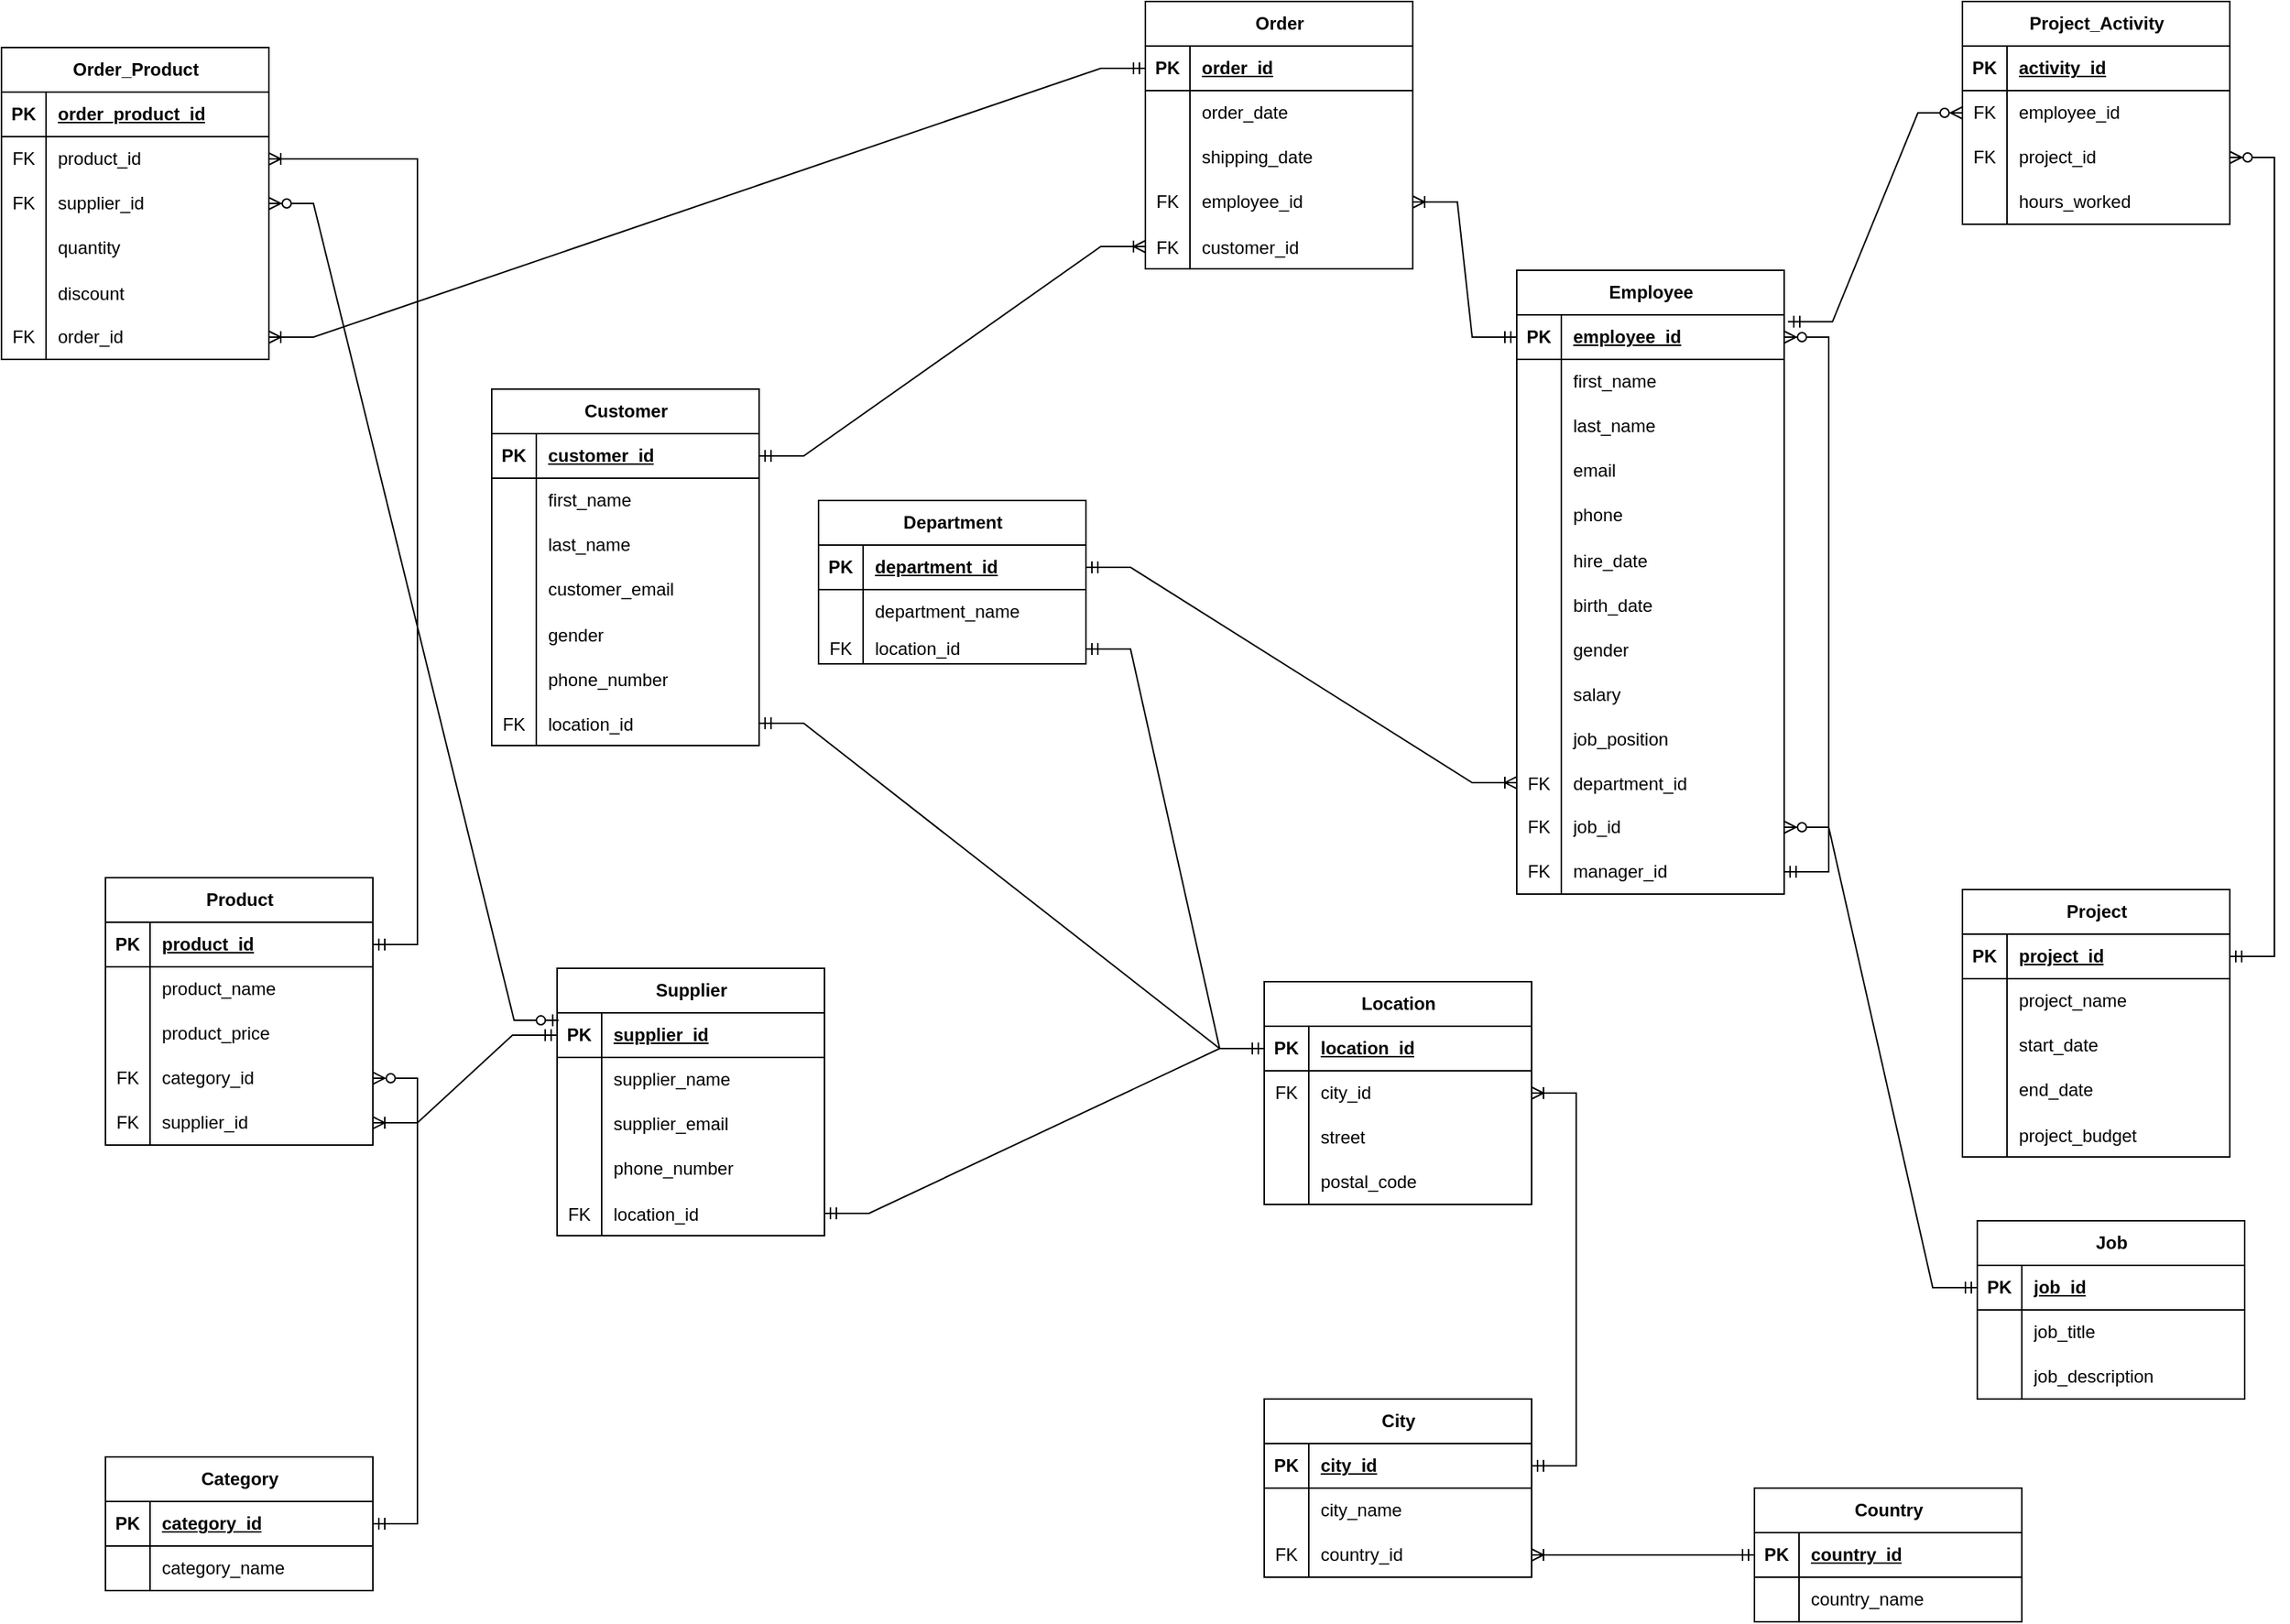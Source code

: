 <mxfile version="21.1.4" type="github">
  <diagram name="Page-1" id="hUHR-C3xGsXHms6EMl2u">
    <mxGraphModel dx="2618" dy="1389" grid="1" gridSize="10" guides="1" tooltips="1" connect="1" arrows="1" fold="1" page="1" pageScale="1" pageWidth="827" pageHeight="1169" math="0" shadow="0">
      <root>
        <mxCell id="0" />
        <mxCell id="1" parent="0" />
        <mxCell id="m65mEpvfyB2NeSzWjemc-5" value="Employee" style="shape=table;startSize=30;container=1;collapsible=1;childLayout=tableLayout;fixedRows=1;rowLines=0;fontStyle=1;align=center;resizeLast=1;html=1;" parent="1" vertex="1">
          <mxGeometry x="1060" y="230" width="180" height="420" as="geometry" />
        </mxCell>
        <mxCell id="m65mEpvfyB2NeSzWjemc-6" value="" style="shape=tableRow;horizontal=0;startSize=0;swimlaneHead=0;swimlaneBody=0;fillColor=none;collapsible=0;dropTarget=0;points=[[0,0.5],[1,0.5]];portConstraint=eastwest;top=0;left=0;right=0;bottom=1;" parent="m65mEpvfyB2NeSzWjemc-5" vertex="1">
          <mxGeometry y="30" width="180" height="30" as="geometry" />
        </mxCell>
        <mxCell id="m65mEpvfyB2NeSzWjemc-7" value="PK" style="shape=partialRectangle;connectable=0;fillColor=none;top=0;left=0;bottom=0;right=0;fontStyle=1;overflow=hidden;whiteSpace=wrap;html=1;" parent="m65mEpvfyB2NeSzWjemc-6" vertex="1">
          <mxGeometry width="30" height="30" as="geometry">
            <mxRectangle width="30" height="30" as="alternateBounds" />
          </mxGeometry>
        </mxCell>
        <mxCell id="m65mEpvfyB2NeSzWjemc-8" value="employee_id" style="shape=partialRectangle;connectable=0;fillColor=none;top=0;left=0;bottom=0;right=0;align=left;spacingLeft=6;fontStyle=5;overflow=hidden;whiteSpace=wrap;html=1;" parent="m65mEpvfyB2NeSzWjemc-6" vertex="1">
          <mxGeometry x="30" width="150" height="30" as="geometry">
            <mxRectangle width="150" height="30" as="alternateBounds" />
          </mxGeometry>
        </mxCell>
        <mxCell id="m65mEpvfyB2NeSzWjemc-9" value="" style="shape=tableRow;horizontal=0;startSize=0;swimlaneHead=0;swimlaneBody=0;fillColor=none;collapsible=0;dropTarget=0;points=[[0,0.5],[1,0.5]];portConstraint=eastwest;top=0;left=0;right=0;bottom=0;" parent="m65mEpvfyB2NeSzWjemc-5" vertex="1">
          <mxGeometry y="60" width="180" height="30" as="geometry" />
        </mxCell>
        <mxCell id="m65mEpvfyB2NeSzWjemc-10" value="" style="shape=partialRectangle;connectable=0;fillColor=none;top=0;left=0;bottom=0;right=0;editable=1;overflow=hidden;whiteSpace=wrap;html=1;" parent="m65mEpvfyB2NeSzWjemc-9" vertex="1">
          <mxGeometry width="30" height="30" as="geometry">
            <mxRectangle width="30" height="30" as="alternateBounds" />
          </mxGeometry>
        </mxCell>
        <mxCell id="m65mEpvfyB2NeSzWjemc-11" value="first_name" style="shape=partialRectangle;connectable=0;fillColor=none;top=0;left=0;bottom=0;right=0;align=left;spacingLeft=6;overflow=hidden;whiteSpace=wrap;html=1;" parent="m65mEpvfyB2NeSzWjemc-9" vertex="1">
          <mxGeometry x="30" width="150" height="30" as="geometry">
            <mxRectangle width="150" height="30" as="alternateBounds" />
          </mxGeometry>
        </mxCell>
        <mxCell id="m65mEpvfyB2NeSzWjemc-12" value="" style="shape=tableRow;horizontal=0;startSize=0;swimlaneHead=0;swimlaneBody=0;fillColor=none;collapsible=0;dropTarget=0;points=[[0,0.5],[1,0.5]];portConstraint=eastwest;top=0;left=0;right=0;bottom=0;" parent="m65mEpvfyB2NeSzWjemc-5" vertex="1">
          <mxGeometry y="90" width="180" height="30" as="geometry" />
        </mxCell>
        <mxCell id="m65mEpvfyB2NeSzWjemc-13" value="" style="shape=partialRectangle;connectable=0;fillColor=none;top=0;left=0;bottom=0;right=0;editable=1;overflow=hidden;whiteSpace=wrap;html=1;" parent="m65mEpvfyB2NeSzWjemc-12" vertex="1">
          <mxGeometry width="30" height="30" as="geometry">
            <mxRectangle width="30" height="30" as="alternateBounds" />
          </mxGeometry>
        </mxCell>
        <mxCell id="m65mEpvfyB2NeSzWjemc-14" value="last_name" style="shape=partialRectangle;connectable=0;fillColor=none;top=0;left=0;bottom=0;right=0;align=left;spacingLeft=6;overflow=hidden;whiteSpace=wrap;html=1;" parent="m65mEpvfyB2NeSzWjemc-12" vertex="1">
          <mxGeometry x="30" width="150" height="30" as="geometry">
            <mxRectangle width="150" height="30" as="alternateBounds" />
          </mxGeometry>
        </mxCell>
        <mxCell id="m65mEpvfyB2NeSzWjemc-15" value="" style="shape=tableRow;horizontal=0;startSize=0;swimlaneHead=0;swimlaneBody=0;fillColor=none;collapsible=0;dropTarget=0;points=[[0,0.5],[1,0.5]];portConstraint=eastwest;top=0;left=0;right=0;bottom=0;" parent="m65mEpvfyB2NeSzWjemc-5" vertex="1">
          <mxGeometry y="120" width="180" height="30" as="geometry" />
        </mxCell>
        <mxCell id="m65mEpvfyB2NeSzWjemc-16" value="" style="shape=partialRectangle;connectable=0;fillColor=none;top=0;left=0;bottom=0;right=0;editable=1;overflow=hidden;whiteSpace=wrap;html=1;" parent="m65mEpvfyB2NeSzWjemc-15" vertex="1">
          <mxGeometry width="30" height="30" as="geometry">
            <mxRectangle width="30" height="30" as="alternateBounds" />
          </mxGeometry>
        </mxCell>
        <mxCell id="m65mEpvfyB2NeSzWjemc-17" value="email" style="shape=partialRectangle;connectable=0;fillColor=none;top=0;left=0;bottom=0;right=0;align=left;spacingLeft=6;overflow=hidden;whiteSpace=wrap;html=1;" parent="m65mEpvfyB2NeSzWjemc-15" vertex="1">
          <mxGeometry x="30" width="150" height="30" as="geometry">
            <mxRectangle width="150" height="30" as="alternateBounds" />
          </mxGeometry>
        </mxCell>
        <mxCell id="m65mEpvfyB2NeSzWjemc-27" value="" style="shape=tableRow;horizontal=0;startSize=0;swimlaneHead=0;swimlaneBody=0;fillColor=none;collapsible=0;dropTarget=0;points=[[0,0.5],[1,0.5]];portConstraint=eastwest;top=0;left=0;right=0;bottom=0;" parent="m65mEpvfyB2NeSzWjemc-5" vertex="1">
          <mxGeometry y="150" width="180" height="30" as="geometry" />
        </mxCell>
        <mxCell id="m65mEpvfyB2NeSzWjemc-28" value="" style="shape=partialRectangle;connectable=0;fillColor=none;top=0;left=0;bottom=0;right=0;fontStyle=0;overflow=hidden;whiteSpace=wrap;html=1;" parent="m65mEpvfyB2NeSzWjemc-27" vertex="1">
          <mxGeometry width="30" height="30" as="geometry">
            <mxRectangle width="30" height="30" as="alternateBounds" />
          </mxGeometry>
        </mxCell>
        <mxCell id="m65mEpvfyB2NeSzWjemc-29" value="phone" style="shape=partialRectangle;connectable=0;fillColor=none;top=0;left=0;bottom=0;right=0;align=left;spacingLeft=6;fontStyle=0;overflow=hidden;whiteSpace=wrap;html=1;" parent="m65mEpvfyB2NeSzWjemc-27" vertex="1">
          <mxGeometry x="30" width="150" height="30" as="geometry">
            <mxRectangle width="150" height="30" as="alternateBounds" />
          </mxGeometry>
        </mxCell>
        <mxCell id="m65mEpvfyB2NeSzWjemc-33" value="" style="shape=tableRow;horizontal=0;startSize=0;swimlaneHead=0;swimlaneBody=0;fillColor=none;collapsible=0;dropTarget=0;points=[[0,0.5],[1,0.5]];portConstraint=eastwest;top=0;left=0;right=0;bottom=0;" parent="m65mEpvfyB2NeSzWjemc-5" vertex="1">
          <mxGeometry y="180" width="180" height="30" as="geometry" />
        </mxCell>
        <mxCell id="m65mEpvfyB2NeSzWjemc-34" value="" style="shape=partialRectangle;connectable=0;fillColor=none;top=0;left=0;bottom=0;right=0;editable=1;overflow=hidden;" parent="m65mEpvfyB2NeSzWjemc-33" vertex="1">
          <mxGeometry width="30" height="30" as="geometry">
            <mxRectangle width="30" height="30" as="alternateBounds" />
          </mxGeometry>
        </mxCell>
        <mxCell id="m65mEpvfyB2NeSzWjemc-35" value="hire_date" style="shape=partialRectangle;connectable=0;fillColor=none;top=0;left=0;bottom=0;right=0;align=left;spacingLeft=6;overflow=hidden;" parent="m65mEpvfyB2NeSzWjemc-33" vertex="1">
          <mxGeometry x="30" width="150" height="30" as="geometry">
            <mxRectangle width="150" height="30" as="alternateBounds" />
          </mxGeometry>
        </mxCell>
        <mxCell id="m65mEpvfyB2NeSzWjemc-58" value="" style="shape=tableRow;horizontal=0;startSize=0;swimlaneHead=0;swimlaneBody=0;fillColor=none;collapsible=0;dropTarget=0;points=[[0,0.5],[1,0.5]];portConstraint=eastwest;top=0;left=0;right=0;bottom=0;" parent="m65mEpvfyB2NeSzWjemc-5" vertex="1">
          <mxGeometry y="210" width="180" height="30" as="geometry" />
        </mxCell>
        <mxCell id="m65mEpvfyB2NeSzWjemc-59" value="" style="shape=partialRectangle;connectable=0;fillColor=none;top=0;left=0;bottom=0;right=0;editable=1;overflow=hidden;" parent="m65mEpvfyB2NeSzWjemc-58" vertex="1">
          <mxGeometry width="30" height="30" as="geometry">
            <mxRectangle width="30" height="30" as="alternateBounds" />
          </mxGeometry>
        </mxCell>
        <mxCell id="m65mEpvfyB2NeSzWjemc-60" value="birth_date" style="shape=partialRectangle;connectable=0;fillColor=none;top=0;left=0;bottom=0;right=0;align=left;spacingLeft=6;overflow=hidden;" parent="m65mEpvfyB2NeSzWjemc-58" vertex="1">
          <mxGeometry x="30" width="150" height="30" as="geometry">
            <mxRectangle width="150" height="30" as="alternateBounds" />
          </mxGeometry>
        </mxCell>
        <mxCell id="m65mEpvfyB2NeSzWjemc-62" value="" style="shape=tableRow;horizontal=0;startSize=0;swimlaneHead=0;swimlaneBody=0;fillColor=none;collapsible=0;dropTarget=0;points=[[0,0.5],[1,0.5]];portConstraint=eastwest;top=0;left=0;right=0;bottom=0;" parent="m65mEpvfyB2NeSzWjemc-5" vertex="1">
          <mxGeometry y="240" width="180" height="30" as="geometry" />
        </mxCell>
        <mxCell id="m65mEpvfyB2NeSzWjemc-63" value="" style="shape=partialRectangle;connectable=0;fillColor=none;top=0;left=0;bottom=0;right=0;editable=1;overflow=hidden;" parent="m65mEpvfyB2NeSzWjemc-62" vertex="1">
          <mxGeometry width="30" height="30" as="geometry">
            <mxRectangle width="30" height="30" as="alternateBounds" />
          </mxGeometry>
        </mxCell>
        <mxCell id="m65mEpvfyB2NeSzWjemc-64" value="gender" style="shape=partialRectangle;connectable=0;fillColor=none;top=0;left=0;bottom=0;right=0;align=left;spacingLeft=6;overflow=hidden;" parent="m65mEpvfyB2NeSzWjemc-62" vertex="1">
          <mxGeometry x="30" width="150" height="30" as="geometry">
            <mxRectangle width="150" height="30" as="alternateBounds" />
          </mxGeometry>
        </mxCell>
        <mxCell id="m65mEpvfyB2NeSzWjemc-67" value="" style="shape=tableRow;horizontal=0;startSize=0;swimlaneHead=0;swimlaneBody=0;fillColor=none;collapsible=0;dropTarget=0;points=[[0,0.5],[1,0.5]];portConstraint=eastwest;top=0;left=0;right=0;bottom=0;" parent="m65mEpvfyB2NeSzWjemc-5" vertex="1">
          <mxGeometry y="270" width="180" height="30" as="geometry" />
        </mxCell>
        <mxCell id="m65mEpvfyB2NeSzWjemc-68" value="" style="shape=partialRectangle;connectable=0;fillColor=none;top=0;left=0;bottom=0;right=0;editable=1;overflow=hidden;" parent="m65mEpvfyB2NeSzWjemc-67" vertex="1">
          <mxGeometry width="30" height="30" as="geometry">
            <mxRectangle width="30" height="30" as="alternateBounds" />
          </mxGeometry>
        </mxCell>
        <mxCell id="m65mEpvfyB2NeSzWjemc-69" value="salary" style="shape=partialRectangle;connectable=0;fillColor=none;top=0;left=0;bottom=0;right=0;align=left;spacingLeft=6;overflow=hidden;" parent="m65mEpvfyB2NeSzWjemc-67" vertex="1">
          <mxGeometry x="30" width="150" height="30" as="geometry">
            <mxRectangle width="150" height="30" as="alternateBounds" />
          </mxGeometry>
        </mxCell>
        <mxCell id="m65mEpvfyB2NeSzWjemc-71" value="" style="shape=tableRow;horizontal=0;startSize=0;swimlaneHead=0;swimlaneBody=0;fillColor=none;collapsible=0;dropTarget=0;points=[[0,0.5],[1,0.5]];portConstraint=eastwest;top=0;left=0;right=0;bottom=0;" parent="m65mEpvfyB2NeSzWjemc-5" vertex="1">
          <mxGeometry y="300" width="180" height="30" as="geometry" />
        </mxCell>
        <mxCell id="m65mEpvfyB2NeSzWjemc-72" value="" style="shape=partialRectangle;connectable=0;fillColor=none;top=0;left=0;bottom=0;right=0;editable=1;overflow=hidden;" parent="m65mEpvfyB2NeSzWjemc-71" vertex="1">
          <mxGeometry width="30" height="30" as="geometry">
            <mxRectangle width="30" height="30" as="alternateBounds" />
          </mxGeometry>
        </mxCell>
        <mxCell id="m65mEpvfyB2NeSzWjemc-73" value="job_position" style="shape=partialRectangle;connectable=0;fillColor=none;top=0;left=0;bottom=0;right=0;align=left;spacingLeft=6;overflow=hidden;" parent="m65mEpvfyB2NeSzWjemc-71" vertex="1">
          <mxGeometry x="30" width="150" height="30" as="geometry">
            <mxRectangle width="150" height="30" as="alternateBounds" />
          </mxGeometry>
        </mxCell>
        <mxCell id="m65mEpvfyB2NeSzWjemc-75" value="" style="shape=tableRow;horizontal=0;startSize=0;swimlaneHead=0;swimlaneBody=0;fillColor=none;collapsible=0;dropTarget=0;points=[[0,0.5],[1,0.5]];portConstraint=eastwest;top=0;left=0;right=0;bottom=0;" parent="m65mEpvfyB2NeSzWjemc-5" vertex="1">
          <mxGeometry y="330" width="180" height="30" as="geometry" />
        </mxCell>
        <mxCell id="m65mEpvfyB2NeSzWjemc-76" value="FK" style="shape=partialRectangle;connectable=0;fillColor=none;top=0;left=0;bottom=0;right=0;editable=1;overflow=hidden;" parent="m65mEpvfyB2NeSzWjemc-75" vertex="1">
          <mxGeometry width="30" height="30" as="geometry">
            <mxRectangle width="30" height="30" as="alternateBounds" />
          </mxGeometry>
        </mxCell>
        <mxCell id="m65mEpvfyB2NeSzWjemc-77" value="department_id" style="shape=partialRectangle;connectable=0;fillColor=none;top=0;left=0;bottom=0;right=0;align=left;spacingLeft=6;overflow=hidden;" parent="m65mEpvfyB2NeSzWjemc-75" vertex="1">
          <mxGeometry x="30" width="150" height="30" as="geometry">
            <mxRectangle width="150" height="30" as="alternateBounds" />
          </mxGeometry>
        </mxCell>
        <mxCell id="m65mEpvfyB2NeSzWjemc-79" value="" style="shape=tableRow;horizontal=0;startSize=0;swimlaneHead=0;swimlaneBody=0;fillColor=none;collapsible=0;dropTarget=0;points=[[0,0.5],[1,0.5]];portConstraint=eastwest;top=0;left=0;right=0;bottom=0;" parent="m65mEpvfyB2NeSzWjemc-5" vertex="1">
          <mxGeometry y="360" width="180" height="30" as="geometry" />
        </mxCell>
        <mxCell id="m65mEpvfyB2NeSzWjemc-80" value="FK" style="shape=partialRectangle;connectable=0;fillColor=none;top=0;left=0;bottom=0;right=0;fontStyle=0;overflow=hidden;whiteSpace=wrap;html=1;" parent="m65mEpvfyB2NeSzWjemc-79" vertex="1">
          <mxGeometry width="30" height="30" as="geometry">
            <mxRectangle width="30" height="30" as="alternateBounds" />
          </mxGeometry>
        </mxCell>
        <mxCell id="m65mEpvfyB2NeSzWjemc-81" value="job_id" style="shape=partialRectangle;connectable=0;fillColor=none;top=0;left=0;bottom=0;right=0;align=left;spacingLeft=6;fontStyle=0;overflow=hidden;whiteSpace=wrap;html=1;" parent="m65mEpvfyB2NeSzWjemc-79" vertex="1">
          <mxGeometry x="30" width="150" height="30" as="geometry">
            <mxRectangle width="150" height="30" as="alternateBounds" />
          </mxGeometry>
        </mxCell>
        <mxCell id="m65mEpvfyB2NeSzWjemc-83" value="" style="shape=tableRow;horizontal=0;startSize=0;swimlaneHead=0;swimlaneBody=0;fillColor=none;collapsible=0;dropTarget=0;points=[[0,0.5],[1,0.5]];portConstraint=eastwest;top=0;left=0;right=0;bottom=0;" parent="m65mEpvfyB2NeSzWjemc-5" vertex="1">
          <mxGeometry y="390" width="180" height="30" as="geometry" />
        </mxCell>
        <mxCell id="m65mEpvfyB2NeSzWjemc-84" value="FK" style="shape=partialRectangle;connectable=0;fillColor=none;top=0;left=0;bottom=0;right=0;fontStyle=0;overflow=hidden;whiteSpace=wrap;html=1;" parent="m65mEpvfyB2NeSzWjemc-83" vertex="1">
          <mxGeometry width="30" height="30" as="geometry">
            <mxRectangle width="30" height="30" as="alternateBounds" />
          </mxGeometry>
        </mxCell>
        <mxCell id="m65mEpvfyB2NeSzWjemc-85" value="manager_id" style="shape=partialRectangle;connectable=0;fillColor=none;top=0;left=0;bottom=0;right=0;align=left;spacingLeft=6;fontStyle=0;overflow=hidden;whiteSpace=wrap;html=1;" parent="m65mEpvfyB2NeSzWjemc-83" vertex="1">
          <mxGeometry x="30" width="150" height="30" as="geometry">
            <mxRectangle width="150" height="30" as="alternateBounds" />
          </mxGeometry>
        </mxCell>
        <mxCell id="m65mEpvfyB2NeSzWjemc-91" value="" style="edgeStyle=entityRelationEdgeStyle;fontSize=12;html=1;endArrow=ERzeroToMany;startArrow=ERmandOne;rounded=0;entryX=1;entryY=0.5;entryDx=0;entryDy=0;" parent="m65mEpvfyB2NeSzWjemc-5" source="m65mEpvfyB2NeSzWjemc-83" target="m65mEpvfyB2NeSzWjemc-6" edge="1">
          <mxGeometry width="100" height="100" relative="1" as="geometry">
            <mxPoint x="180" y="410" as="sourcePoint" />
            <mxPoint x="240" y="40" as="targetPoint" />
          </mxGeometry>
        </mxCell>
        <mxCell id="m65mEpvfyB2NeSzWjemc-92" value="Department" style="shape=table;startSize=30;container=1;collapsible=1;childLayout=tableLayout;fixedRows=1;rowLines=0;fontStyle=1;align=center;resizeLast=1;html=1;" parent="1" vertex="1">
          <mxGeometry x="590" y="385" width="180" height="110" as="geometry" />
        </mxCell>
        <mxCell id="m65mEpvfyB2NeSzWjemc-93" value="" style="shape=tableRow;horizontal=0;startSize=0;swimlaneHead=0;swimlaneBody=0;fillColor=none;collapsible=0;dropTarget=0;points=[[0,0.5],[1,0.5]];portConstraint=eastwest;top=0;left=0;right=0;bottom=1;" parent="m65mEpvfyB2NeSzWjemc-92" vertex="1">
          <mxGeometry y="30" width="180" height="30" as="geometry" />
        </mxCell>
        <mxCell id="m65mEpvfyB2NeSzWjemc-94" value="PK" style="shape=partialRectangle;connectable=0;fillColor=none;top=0;left=0;bottom=0;right=0;fontStyle=1;overflow=hidden;whiteSpace=wrap;html=1;" parent="m65mEpvfyB2NeSzWjemc-93" vertex="1">
          <mxGeometry width="30" height="30" as="geometry">
            <mxRectangle width="30" height="30" as="alternateBounds" />
          </mxGeometry>
        </mxCell>
        <mxCell id="m65mEpvfyB2NeSzWjemc-95" value="department_id" style="shape=partialRectangle;connectable=0;fillColor=none;top=0;left=0;bottom=0;right=0;align=left;spacingLeft=6;fontStyle=5;overflow=hidden;whiteSpace=wrap;html=1;" parent="m65mEpvfyB2NeSzWjemc-93" vertex="1">
          <mxGeometry x="30" width="150" height="30" as="geometry">
            <mxRectangle width="150" height="30" as="alternateBounds" />
          </mxGeometry>
        </mxCell>
        <mxCell id="m65mEpvfyB2NeSzWjemc-96" value="" style="shape=tableRow;horizontal=0;startSize=0;swimlaneHead=0;swimlaneBody=0;fillColor=none;collapsible=0;dropTarget=0;points=[[0,0.5],[1,0.5]];portConstraint=eastwest;top=0;left=0;right=0;bottom=0;" parent="m65mEpvfyB2NeSzWjemc-92" vertex="1">
          <mxGeometry y="60" width="180" height="30" as="geometry" />
        </mxCell>
        <mxCell id="m65mEpvfyB2NeSzWjemc-97" value="" style="shape=partialRectangle;connectable=0;fillColor=none;top=0;left=0;bottom=0;right=0;editable=1;overflow=hidden;whiteSpace=wrap;html=1;" parent="m65mEpvfyB2NeSzWjemc-96" vertex="1">
          <mxGeometry width="30" height="30" as="geometry">
            <mxRectangle width="30" height="30" as="alternateBounds" />
          </mxGeometry>
        </mxCell>
        <mxCell id="m65mEpvfyB2NeSzWjemc-98" value="department_name" style="shape=partialRectangle;connectable=0;fillColor=none;top=0;left=0;bottom=0;right=0;align=left;spacingLeft=6;overflow=hidden;whiteSpace=wrap;html=1;" parent="m65mEpvfyB2NeSzWjemc-96" vertex="1">
          <mxGeometry x="30" width="150" height="30" as="geometry">
            <mxRectangle width="150" height="30" as="alternateBounds" />
          </mxGeometry>
        </mxCell>
        <mxCell id="m65mEpvfyB2NeSzWjemc-99" value="" style="shape=tableRow;horizontal=0;startSize=0;swimlaneHead=0;swimlaneBody=0;fillColor=none;collapsible=0;dropTarget=0;points=[[0,0.5],[1,0.5]];portConstraint=eastwest;top=0;left=0;right=0;bottom=0;" parent="m65mEpvfyB2NeSzWjemc-92" vertex="1">
          <mxGeometry y="90" width="180" height="20" as="geometry" />
        </mxCell>
        <mxCell id="m65mEpvfyB2NeSzWjemc-100" value="FK" style="shape=partialRectangle;connectable=0;fillColor=none;top=0;left=0;bottom=0;right=0;editable=1;overflow=hidden;whiteSpace=wrap;html=1;" parent="m65mEpvfyB2NeSzWjemc-99" vertex="1">
          <mxGeometry width="30" height="20" as="geometry">
            <mxRectangle width="30" height="20" as="alternateBounds" />
          </mxGeometry>
        </mxCell>
        <mxCell id="m65mEpvfyB2NeSzWjemc-101" value="location_id" style="shape=partialRectangle;connectable=0;fillColor=none;top=0;left=0;bottom=0;right=0;align=left;spacingLeft=6;overflow=hidden;whiteSpace=wrap;html=1;" parent="m65mEpvfyB2NeSzWjemc-99" vertex="1">
          <mxGeometry x="30" width="150" height="20" as="geometry">
            <mxRectangle width="150" height="20" as="alternateBounds" />
          </mxGeometry>
        </mxCell>
        <mxCell id="m65mEpvfyB2NeSzWjemc-105" value="" style="edgeStyle=entityRelationEdgeStyle;fontSize=12;html=1;endArrow=ERoneToMany;startArrow=ERmandOne;rounded=0;entryX=0;entryY=0.5;entryDx=0;entryDy=0;exitX=1;exitY=0.5;exitDx=0;exitDy=0;" parent="1" source="m65mEpvfyB2NeSzWjemc-93" target="m65mEpvfyB2NeSzWjemc-75" edge="1">
          <mxGeometry width="100" height="100" relative="1" as="geometry">
            <mxPoint x="390" y="157" as="sourcePoint" />
            <mxPoint x="490" y="57" as="targetPoint" />
          </mxGeometry>
        </mxCell>
        <mxCell id="HeGKp3W-ongJ4uRPwC3Y-2" value="Job" style="shape=table;startSize=30;container=1;collapsible=1;childLayout=tableLayout;fixedRows=1;rowLines=0;fontStyle=1;align=center;resizeLast=1;html=1;" vertex="1" parent="1">
          <mxGeometry x="1370" y="870" width="180" height="120" as="geometry" />
        </mxCell>
        <mxCell id="HeGKp3W-ongJ4uRPwC3Y-3" value="" style="shape=tableRow;horizontal=0;startSize=0;swimlaneHead=0;swimlaneBody=0;fillColor=none;collapsible=0;dropTarget=0;points=[[0,0.5],[1,0.5]];portConstraint=eastwest;top=0;left=0;right=0;bottom=1;" vertex="1" parent="HeGKp3W-ongJ4uRPwC3Y-2">
          <mxGeometry y="30" width="180" height="30" as="geometry" />
        </mxCell>
        <mxCell id="HeGKp3W-ongJ4uRPwC3Y-4" value="PK" style="shape=partialRectangle;connectable=0;fillColor=none;top=0;left=0;bottom=0;right=0;fontStyle=1;overflow=hidden;whiteSpace=wrap;html=1;" vertex="1" parent="HeGKp3W-ongJ4uRPwC3Y-3">
          <mxGeometry width="30" height="30" as="geometry">
            <mxRectangle width="30" height="30" as="alternateBounds" />
          </mxGeometry>
        </mxCell>
        <mxCell id="HeGKp3W-ongJ4uRPwC3Y-5" value="job_id" style="shape=partialRectangle;connectable=0;fillColor=none;top=0;left=0;bottom=0;right=0;align=left;spacingLeft=6;fontStyle=5;overflow=hidden;whiteSpace=wrap;html=1;" vertex="1" parent="HeGKp3W-ongJ4uRPwC3Y-3">
          <mxGeometry x="30" width="150" height="30" as="geometry">
            <mxRectangle width="150" height="30" as="alternateBounds" />
          </mxGeometry>
        </mxCell>
        <mxCell id="HeGKp3W-ongJ4uRPwC3Y-6" value="" style="shape=tableRow;horizontal=0;startSize=0;swimlaneHead=0;swimlaneBody=0;fillColor=none;collapsible=0;dropTarget=0;points=[[0,0.5],[1,0.5]];portConstraint=eastwest;top=0;left=0;right=0;bottom=0;" vertex="1" parent="HeGKp3W-ongJ4uRPwC3Y-2">
          <mxGeometry y="60" width="180" height="30" as="geometry" />
        </mxCell>
        <mxCell id="HeGKp3W-ongJ4uRPwC3Y-7" value="" style="shape=partialRectangle;connectable=0;fillColor=none;top=0;left=0;bottom=0;right=0;editable=1;overflow=hidden;whiteSpace=wrap;html=1;" vertex="1" parent="HeGKp3W-ongJ4uRPwC3Y-6">
          <mxGeometry width="30" height="30" as="geometry">
            <mxRectangle width="30" height="30" as="alternateBounds" />
          </mxGeometry>
        </mxCell>
        <mxCell id="HeGKp3W-ongJ4uRPwC3Y-8" value="job_title" style="shape=partialRectangle;connectable=0;fillColor=none;top=0;left=0;bottom=0;right=0;align=left;spacingLeft=6;overflow=hidden;whiteSpace=wrap;html=1;" vertex="1" parent="HeGKp3W-ongJ4uRPwC3Y-6">
          <mxGeometry x="30" width="150" height="30" as="geometry">
            <mxRectangle width="150" height="30" as="alternateBounds" />
          </mxGeometry>
        </mxCell>
        <mxCell id="HeGKp3W-ongJ4uRPwC3Y-9" value="" style="shape=tableRow;horizontal=0;startSize=0;swimlaneHead=0;swimlaneBody=0;fillColor=none;collapsible=0;dropTarget=0;points=[[0,0.5],[1,0.5]];portConstraint=eastwest;top=0;left=0;right=0;bottom=0;" vertex="1" parent="HeGKp3W-ongJ4uRPwC3Y-2">
          <mxGeometry y="90" width="180" height="30" as="geometry" />
        </mxCell>
        <mxCell id="HeGKp3W-ongJ4uRPwC3Y-10" value="" style="shape=partialRectangle;connectable=0;fillColor=none;top=0;left=0;bottom=0;right=0;editable=1;overflow=hidden;whiteSpace=wrap;html=1;" vertex="1" parent="HeGKp3W-ongJ4uRPwC3Y-9">
          <mxGeometry width="30" height="30" as="geometry">
            <mxRectangle width="30" height="30" as="alternateBounds" />
          </mxGeometry>
        </mxCell>
        <mxCell id="HeGKp3W-ongJ4uRPwC3Y-11" value="job_description" style="shape=partialRectangle;connectable=0;fillColor=none;top=0;left=0;bottom=0;right=0;align=left;spacingLeft=6;overflow=hidden;whiteSpace=wrap;html=1;" vertex="1" parent="HeGKp3W-ongJ4uRPwC3Y-9">
          <mxGeometry x="30" width="150" height="30" as="geometry">
            <mxRectangle width="150" height="30" as="alternateBounds" />
          </mxGeometry>
        </mxCell>
        <mxCell id="HeGKp3W-ongJ4uRPwC3Y-15" value="Project" style="shape=table;startSize=30;container=1;collapsible=1;childLayout=tableLayout;fixedRows=1;rowLines=0;fontStyle=1;align=center;resizeLast=1;html=1;" vertex="1" parent="1">
          <mxGeometry x="1360" y="647" width="180" height="180" as="geometry" />
        </mxCell>
        <mxCell id="HeGKp3W-ongJ4uRPwC3Y-16" value="" style="shape=tableRow;horizontal=0;startSize=0;swimlaneHead=0;swimlaneBody=0;fillColor=none;collapsible=0;dropTarget=0;points=[[0,0.5],[1,0.5]];portConstraint=eastwest;top=0;left=0;right=0;bottom=1;" vertex="1" parent="HeGKp3W-ongJ4uRPwC3Y-15">
          <mxGeometry y="30" width="180" height="30" as="geometry" />
        </mxCell>
        <mxCell id="HeGKp3W-ongJ4uRPwC3Y-17" value="PK" style="shape=partialRectangle;connectable=0;fillColor=none;top=0;left=0;bottom=0;right=0;fontStyle=1;overflow=hidden;whiteSpace=wrap;html=1;" vertex="1" parent="HeGKp3W-ongJ4uRPwC3Y-16">
          <mxGeometry width="30" height="30" as="geometry">
            <mxRectangle width="30" height="30" as="alternateBounds" />
          </mxGeometry>
        </mxCell>
        <mxCell id="HeGKp3W-ongJ4uRPwC3Y-18" value="project_id" style="shape=partialRectangle;connectable=0;fillColor=none;top=0;left=0;bottom=0;right=0;align=left;spacingLeft=6;fontStyle=5;overflow=hidden;whiteSpace=wrap;html=1;" vertex="1" parent="HeGKp3W-ongJ4uRPwC3Y-16">
          <mxGeometry x="30" width="150" height="30" as="geometry">
            <mxRectangle width="150" height="30" as="alternateBounds" />
          </mxGeometry>
        </mxCell>
        <mxCell id="HeGKp3W-ongJ4uRPwC3Y-19" value="" style="shape=tableRow;horizontal=0;startSize=0;swimlaneHead=0;swimlaneBody=0;fillColor=none;collapsible=0;dropTarget=0;points=[[0,0.5],[1,0.5]];portConstraint=eastwest;top=0;left=0;right=0;bottom=0;" vertex="1" parent="HeGKp3W-ongJ4uRPwC3Y-15">
          <mxGeometry y="60" width="180" height="30" as="geometry" />
        </mxCell>
        <mxCell id="HeGKp3W-ongJ4uRPwC3Y-20" value="" style="shape=partialRectangle;connectable=0;fillColor=none;top=0;left=0;bottom=0;right=0;editable=1;overflow=hidden;whiteSpace=wrap;html=1;" vertex="1" parent="HeGKp3W-ongJ4uRPwC3Y-19">
          <mxGeometry width="30" height="30" as="geometry">
            <mxRectangle width="30" height="30" as="alternateBounds" />
          </mxGeometry>
        </mxCell>
        <mxCell id="HeGKp3W-ongJ4uRPwC3Y-21" value="project_name" style="shape=partialRectangle;connectable=0;fillColor=none;top=0;left=0;bottom=0;right=0;align=left;spacingLeft=6;overflow=hidden;whiteSpace=wrap;html=1;" vertex="1" parent="HeGKp3W-ongJ4uRPwC3Y-19">
          <mxGeometry x="30" width="150" height="30" as="geometry">
            <mxRectangle width="150" height="30" as="alternateBounds" />
          </mxGeometry>
        </mxCell>
        <mxCell id="HeGKp3W-ongJ4uRPwC3Y-22" value="" style="shape=tableRow;horizontal=0;startSize=0;swimlaneHead=0;swimlaneBody=0;fillColor=none;collapsible=0;dropTarget=0;points=[[0,0.5],[1,0.5]];portConstraint=eastwest;top=0;left=0;right=0;bottom=0;" vertex="1" parent="HeGKp3W-ongJ4uRPwC3Y-15">
          <mxGeometry y="90" width="180" height="30" as="geometry" />
        </mxCell>
        <mxCell id="HeGKp3W-ongJ4uRPwC3Y-23" value="" style="shape=partialRectangle;connectable=0;fillColor=none;top=0;left=0;bottom=0;right=0;editable=1;overflow=hidden;whiteSpace=wrap;html=1;" vertex="1" parent="HeGKp3W-ongJ4uRPwC3Y-22">
          <mxGeometry width="30" height="30" as="geometry">
            <mxRectangle width="30" height="30" as="alternateBounds" />
          </mxGeometry>
        </mxCell>
        <mxCell id="HeGKp3W-ongJ4uRPwC3Y-24" value="start_date" style="shape=partialRectangle;connectable=0;fillColor=none;top=0;left=0;bottom=0;right=0;align=left;spacingLeft=6;overflow=hidden;whiteSpace=wrap;html=1;" vertex="1" parent="HeGKp3W-ongJ4uRPwC3Y-22">
          <mxGeometry x="30" width="150" height="30" as="geometry">
            <mxRectangle width="150" height="30" as="alternateBounds" />
          </mxGeometry>
        </mxCell>
        <mxCell id="HeGKp3W-ongJ4uRPwC3Y-25" value="" style="shape=tableRow;horizontal=0;startSize=0;swimlaneHead=0;swimlaneBody=0;fillColor=none;collapsible=0;dropTarget=0;points=[[0,0.5],[1,0.5]];portConstraint=eastwest;top=0;left=0;right=0;bottom=0;" vertex="1" parent="HeGKp3W-ongJ4uRPwC3Y-15">
          <mxGeometry y="120" width="180" height="30" as="geometry" />
        </mxCell>
        <mxCell id="HeGKp3W-ongJ4uRPwC3Y-26" value="" style="shape=partialRectangle;connectable=0;fillColor=none;top=0;left=0;bottom=0;right=0;editable=1;overflow=hidden;whiteSpace=wrap;html=1;" vertex="1" parent="HeGKp3W-ongJ4uRPwC3Y-25">
          <mxGeometry width="30" height="30" as="geometry">
            <mxRectangle width="30" height="30" as="alternateBounds" />
          </mxGeometry>
        </mxCell>
        <mxCell id="HeGKp3W-ongJ4uRPwC3Y-27" value="end_date" style="shape=partialRectangle;connectable=0;fillColor=none;top=0;left=0;bottom=0;right=0;align=left;spacingLeft=6;overflow=hidden;whiteSpace=wrap;html=1;" vertex="1" parent="HeGKp3W-ongJ4uRPwC3Y-25">
          <mxGeometry x="30" width="150" height="30" as="geometry">
            <mxRectangle width="150" height="30" as="alternateBounds" />
          </mxGeometry>
        </mxCell>
        <mxCell id="HeGKp3W-ongJ4uRPwC3Y-29" value="" style="shape=tableRow;horizontal=0;startSize=0;swimlaneHead=0;swimlaneBody=0;fillColor=none;collapsible=0;dropTarget=0;points=[[0,0.5],[1,0.5]];portConstraint=eastwest;top=0;left=0;right=0;bottom=0;" vertex="1" parent="HeGKp3W-ongJ4uRPwC3Y-15">
          <mxGeometry y="150" width="180" height="30" as="geometry" />
        </mxCell>
        <mxCell id="HeGKp3W-ongJ4uRPwC3Y-30" value="" style="shape=partialRectangle;connectable=0;fillColor=none;top=0;left=0;bottom=0;right=0;editable=1;overflow=hidden;" vertex="1" parent="HeGKp3W-ongJ4uRPwC3Y-29">
          <mxGeometry width="30" height="30" as="geometry">
            <mxRectangle width="30" height="30" as="alternateBounds" />
          </mxGeometry>
        </mxCell>
        <mxCell id="HeGKp3W-ongJ4uRPwC3Y-31" value="project_budget" style="shape=partialRectangle;connectable=0;fillColor=none;top=0;left=0;bottom=0;right=0;align=left;spacingLeft=6;overflow=hidden;" vertex="1" parent="HeGKp3W-ongJ4uRPwC3Y-29">
          <mxGeometry x="30" width="150" height="30" as="geometry">
            <mxRectangle width="150" height="30" as="alternateBounds" />
          </mxGeometry>
        </mxCell>
        <mxCell id="HeGKp3W-ongJ4uRPwC3Y-32" value="Project_Activity" style="shape=table;startSize=30;container=1;collapsible=1;childLayout=tableLayout;fixedRows=1;rowLines=0;fontStyle=1;align=center;resizeLast=1;html=1;" vertex="1" parent="1">
          <mxGeometry x="1360" y="49" width="180" height="150" as="geometry" />
        </mxCell>
        <mxCell id="HeGKp3W-ongJ4uRPwC3Y-33" value="" style="shape=tableRow;horizontal=0;startSize=0;swimlaneHead=0;swimlaneBody=0;fillColor=none;collapsible=0;dropTarget=0;points=[[0,0.5],[1,0.5]];portConstraint=eastwest;top=0;left=0;right=0;bottom=1;" vertex="1" parent="HeGKp3W-ongJ4uRPwC3Y-32">
          <mxGeometry y="30" width="180" height="30" as="geometry" />
        </mxCell>
        <mxCell id="HeGKp3W-ongJ4uRPwC3Y-34" value="PK" style="shape=partialRectangle;connectable=0;fillColor=none;top=0;left=0;bottom=0;right=0;fontStyle=1;overflow=hidden;whiteSpace=wrap;html=1;" vertex="1" parent="HeGKp3W-ongJ4uRPwC3Y-33">
          <mxGeometry width="30" height="30" as="geometry">
            <mxRectangle width="30" height="30" as="alternateBounds" />
          </mxGeometry>
        </mxCell>
        <mxCell id="HeGKp3W-ongJ4uRPwC3Y-35" value="activity_id" style="shape=partialRectangle;connectable=0;fillColor=none;top=0;left=0;bottom=0;right=0;align=left;spacingLeft=6;fontStyle=5;overflow=hidden;whiteSpace=wrap;html=1;" vertex="1" parent="HeGKp3W-ongJ4uRPwC3Y-33">
          <mxGeometry x="30" width="150" height="30" as="geometry">
            <mxRectangle width="150" height="30" as="alternateBounds" />
          </mxGeometry>
        </mxCell>
        <mxCell id="HeGKp3W-ongJ4uRPwC3Y-36" value="" style="shape=tableRow;horizontal=0;startSize=0;swimlaneHead=0;swimlaneBody=0;fillColor=none;collapsible=0;dropTarget=0;points=[[0,0.5],[1,0.5]];portConstraint=eastwest;top=0;left=0;right=0;bottom=0;" vertex="1" parent="HeGKp3W-ongJ4uRPwC3Y-32">
          <mxGeometry y="60" width="180" height="30" as="geometry" />
        </mxCell>
        <mxCell id="HeGKp3W-ongJ4uRPwC3Y-37" value="FK" style="shape=partialRectangle;connectable=0;fillColor=none;top=0;left=0;bottom=0;right=0;editable=1;overflow=hidden;whiteSpace=wrap;html=1;" vertex="1" parent="HeGKp3W-ongJ4uRPwC3Y-36">
          <mxGeometry width="30" height="30" as="geometry">
            <mxRectangle width="30" height="30" as="alternateBounds" />
          </mxGeometry>
        </mxCell>
        <mxCell id="HeGKp3W-ongJ4uRPwC3Y-38" value="employee_id" style="shape=partialRectangle;connectable=0;fillColor=none;top=0;left=0;bottom=0;right=0;align=left;spacingLeft=6;overflow=hidden;whiteSpace=wrap;html=1;" vertex="1" parent="HeGKp3W-ongJ4uRPwC3Y-36">
          <mxGeometry x="30" width="150" height="30" as="geometry">
            <mxRectangle width="150" height="30" as="alternateBounds" />
          </mxGeometry>
        </mxCell>
        <mxCell id="HeGKp3W-ongJ4uRPwC3Y-178" value="" style="shape=tableRow;horizontal=0;startSize=0;swimlaneHead=0;swimlaneBody=0;fillColor=none;collapsible=0;dropTarget=0;points=[[0,0.5],[1,0.5]];portConstraint=eastwest;top=0;left=0;right=0;bottom=0;" vertex="1" parent="HeGKp3W-ongJ4uRPwC3Y-32">
          <mxGeometry y="90" width="180" height="30" as="geometry" />
        </mxCell>
        <mxCell id="HeGKp3W-ongJ4uRPwC3Y-179" value="FK" style="shape=partialRectangle;connectable=0;fillColor=none;top=0;left=0;bottom=0;right=0;fontStyle=0;overflow=hidden;whiteSpace=wrap;html=1;" vertex="1" parent="HeGKp3W-ongJ4uRPwC3Y-178">
          <mxGeometry width="30" height="30" as="geometry">
            <mxRectangle width="30" height="30" as="alternateBounds" />
          </mxGeometry>
        </mxCell>
        <mxCell id="HeGKp3W-ongJ4uRPwC3Y-180" value="project_id" style="shape=partialRectangle;connectable=0;fillColor=none;top=0;left=0;bottom=0;right=0;align=left;spacingLeft=6;fontStyle=0;overflow=hidden;whiteSpace=wrap;html=1;" vertex="1" parent="HeGKp3W-ongJ4uRPwC3Y-178">
          <mxGeometry x="30" width="150" height="30" as="geometry">
            <mxRectangle width="150" height="30" as="alternateBounds" />
          </mxGeometry>
        </mxCell>
        <mxCell id="HeGKp3W-ongJ4uRPwC3Y-39" value="" style="shape=tableRow;horizontal=0;startSize=0;swimlaneHead=0;swimlaneBody=0;fillColor=none;collapsible=0;dropTarget=0;points=[[0,0.5],[1,0.5]];portConstraint=eastwest;top=0;left=0;right=0;bottom=0;" vertex="1" parent="HeGKp3W-ongJ4uRPwC3Y-32">
          <mxGeometry y="120" width="180" height="30" as="geometry" />
        </mxCell>
        <mxCell id="HeGKp3W-ongJ4uRPwC3Y-40" value="" style="shape=partialRectangle;connectable=0;fillColor=none;top=0;left=0;bottom=0;right=0;editable=1;overflow=hidden;whiteSpace=wrap;html=1;" vertex="1" parent="HeGKp3W-ongJ4uRPwC3Y-39">
          <mxGeometry width="30" height="30" as="geometry">
            <mxRectangle width="30" height="30" as="alternateBounds" />
          </mxGeometry>
        </mxCell>
        <mxCell id="HeGKp3W-ongJ4uRPwC3Y-41" value="hours_worked" style="shape=partialRectangle;connectable=0;fillColor=none;top=0;left=0;bottom=0;right=0;align=left;spacingLeft=6;overflow=hidden;whiteSpace=wrap;html=1;" vertex="1" parent="HeGKp3W-ongJ4uRPwC3Y-39">
          <mxGeometry x="30" width="150" height="30" as="geometry">
            <mxRectangle width="150" height="30" as="alternateBounds" />
          </mxGeometry>
        </mxCell>
        <mxCell id="HeGKp3W-ongJ4uRPwC3Y-45" value="Customer" style="shape=table;startSize=30;container=1;collapsible=1;childLayout=tableLayout;fixedRows=1;rowLines=0;fontStyle=1;align=center;resizeLast=1;html=1;" vertex="1" parent="1">
          <mxGeometry x="370" y="310" width="180" height="240" as="geometry" />
        </mxCell>
        <mxCell id="HeGKp3W-ongJ4uRPwC3Y-46" value="" style="shape=tableRow;horizontal=0;startSize=0;swimlaneHead=0;swimlaneBody=0;fillColor=none;collapsible=0;dropTarget=0;points=[[0,0.5],[1,0.5]];portConstraint=eastwest;top=0;left=0;right=0;bottom=1;" vertex="1" parent="HeGKp3W-ongJ4uRPwC3Y-45">
          <mxGeometry y="30" width="180" height="30" as="geometry" />
        </mxCell>
        <mxCell id="HeGKp3W-ongJ4uRPwC3Y-47" value="PK" style="shape=partialRectangle;connectable=0;fillColor=none;top=0;left=0;bottom=0;right=0;fontStyle=1;overflow=hidden;whiteSpace=wrap;html=1;" vertex="1" parent="HeGKp3W-ongJ4uRPwC3Y-46">
          <mxGeometry width="30" height="30" as="geometry">
            <mxRectangle width="30" height="30" as="alternateBounds" />
          </mxGeometry>
        </mxCell>
        <mxCell id="HeGKp3W-ongJ4uRPwC3Y-48" value="customer_id" style="shape=partialRectangle;connectable=0;fillColor=none;top=0;left=0;bottom=0;right=0;align=left;spacingLeft=6;fontStyle=5;overflow=hidden;whiteSpace=wrap;html=1;" vertex="1" parent="HeGKp3W-ongJ4uRPwC3Y-46">
          <mxGeometry x="30" width="150" height="30" as="geometry">
            <mxRectangle width="150" height="30" as="alternateBounds" />
          </mxGeometry>
        </mxCell>
        <mxCell id="HeGKp3W-ongJ4uRPwC3Y-49" value="" style="shape=tableRow;horizontal=0;startSize=0;swimlaneHead=0;swimlaneBody=0;fillColor=none;collapsible=0;dropTarget=0;points=[[0,0.5],[1,0.5]];portConstraint=eastwest;top=0;left=0;right=0;bottom=0;" vertex="1" parent="HeGKp3W-ongJ4uRPwC3Y-45">
          <mxGeometry y="60" width="180" height="30" as="geometry" />
        </mxCell>
        <mxCell id="HeGKp3W-ongJ4uRPwC3Y-50" value="" style="shape=partialRectangle;connectable=0;fillColor=none;top=0;left=0;bottom=0;right=0;editable=1;overflow=hidden;whiteSpace=wrap;html=1;" vertex="1" parent="HeGKp3W-ongJ4uRPwC3Y-49">
          <mxGeometry width="30" height="30" as="geometry">
            <mxRectangle width="30" height="30" as="alternateBounds" />
          </mxGeometry>
        </mxCell>
        <mxCell id="HeGKp3W-ongJ4uRPwC3Y-51" value="first_name" style="shape=partialRectangle;connectable=0;fillColor=none;top=0;left=0;bottom=0;right=0;align=left;spacingLeft=6;overflow=hidden;whiteSpace=wrap;html=1;" vertex="1" parent="HeGKp3W-ongJ4uRPwC3Y-49">
          <mxGeometry x="30" width="150" height="30" as="geometry">
            <mxRectangle width="150" height="30" as="alternateBounds" />
          </mxGeometry>
        </mxCell>
        <mxCell id="HeGKp3W-ongJ4uRPwC3Y-52" value="" style="shape=tableRow;horizontal=0;startSize=0;swimlaneHead=0;swimlaneBody=0;fillColor=none;collapsible=0;dropTarget=0;points=[[0,0.5],[1,0.5]];portConstraint=eastwest;top=0;left=0;right=0;bottom=0;" vertex="1" parent="HeGKp3W-ongJ4uRPwC3Y-45">
          <mxGeometry y="90" width="180" height="30" as="geometry" />
        </mxCell>
        <mxCell id="HeGKp3W-ongJ4uRPwC3Y-53" value="" style="shape=partialRectangle;connectable=0;fillColor=none;top=0;left=0;bottom=0;right=0;editable=1;overflow=hidden;whiteSpace=wrap;html=1;" vertex="1" parent="HeGKp3W-ongJ4uRPwC3Y-52">
          <mxGeometry width="30" height="30" as="geometry">
            <mxRectangle width="30" height="30" as="alternateBounds" />
          </mxGeometry>
        </mxCell>
        <mxCell id="HeGKp3W-ongJ4uRPwC3Y-54" value="last_name" style="shape=partialRectangle;connectable=0;fillColor=none;top=0;left=0;bottom=0;right=0;align=left;spacingLeft=6;overflow=hidden;whiteSpace=wrap;html=1;" vertex="1" parent="HeGKp3W-ongJ4uRPwC3Y-52">
          <mxGeometry x="30" width="150" height="30" as="geometry">
            <mxRectangle width="150" height="30" as="alternateBounds" />
          </mxGeometry>
        </mxCell>
        <mxCell id="HeGKp3W-ongJ4uRPwC3Y-55" value="" style="shape=tableRow;horizontal=0;startSize=0;swimlaneHead=0;swimlaneBody=0;fillColor=none;collapsible=0;dropTarget=0;points=[[0,0.5],[1,0.5]];portConstraint=eastwest;top=0;left=0;right=0;bottom=0;" vertex="1" parent="HeGKp3W-ongJ4uRPwC3Y-45">
          <mxGeometry y="120" width="180" height="30" as="geometry" />
        </mxCell>
        <mxCell id="HeGKp3W-ongJ4uRPwC3Y-56" value="" style="shape=partialRectangle;connectable=0;fillColor=none;top=0;left=0;bottom=0;right=0;editable=1;overflow=hidden;whiteSpace=wrap;html=1;" vertex="1" parent="HeGKp3W-ongJ4uRPwC3Y-55">
          <mxGeometry width="30" height="30" as="geometry">
            <mxRectangle width="30" height="30" as="alternateBounds" />
          </mxGeometry>
        </mxCell>
        <mxCell id="HeGKp3W-ongJ4uRPwC3Y-57" value="customer_email" style="shape=partialRectangle;connectable=0;fillColor=none;top=0;left=0;bottom=0;right=0;align=left;spacingLeft=6;overflow=hidden;whiteSpace=wrap;html=1;" vertex="1" parent="HeGKp3W-ongJ4uRPwC3Y-55">
          <mxGeometry x="30" width="150" height="30" as="geometry">
            <mxRectangle width="150" height="30" as="alternateBounds" />
          </mxGeometry>
        </mxCell>
        <mxCell id="HeGKp3W-ongJ4uRPwC3Y-59" value="" style="shape=tableRow;horizontal=0;startSize=0;swimlaneHead=0;swimlaneBody=0;fillColor=none;collapsible=0;dropTarget=0;points=[[0,0.5],[1,0.5]];portConstraint=eastwest;top=0;left=0;right=0;bottom=0;" vertex="1" parent="HeGKp3W-ongJ4uRPwC3Y-45">
          <mxGeometry y="150" width="180" height="30" as="geometry" />
        </mxCell>
        <mxCell id="HeGKp3W-ongJ4uRPwC3Y-60" value="" style="shape=partialRectangle;connectable=0;fillColor=none;top=0;left=0;bottom=0;right=0;editable=1;overflow=hidden;" vertex="1" parent="HeGKp3W-ongJ4uRPwC3Y-59">
          <mxGeometry width="30" height="30" as="geometry">
            <mxRectangle width="30" height="30" as="alternateBounds" />
          </mxGeometry>
        </mxCell>
        <mxCell id="HeGKp3W-ongJ4uRPwC3Y-61" value="gender" style="shape=partialRectangle;connectable=0;fillColor=none;top=0;left=0;bottom=0;right=0;align=left;spacingLeft=6;overflow=hidden;" vertex="1" parent="HeGKp3W-ongJ4uRPwC3Y-59">
          <mxGeometry x="30" width="150" height="30" as="geometry">
            <mxRectangle width="150" height="30" as="alternateBounds" />
          </mxGeometry>
        </mxCell>
        <mxCell id="HeGKp3W-ongJ4uRPwC3Y-63" value="" style="shape=tableRow;horizontal=0;startSize=0;swimlaneHead=0;swimlaneBody=0;fillColor=none;collapsible=0;dropTarget=0;points=[[0,0.5],[1,0.5]];portConstraint=eastwest;top=0;left=0;right=0;bottom=0;" vertex="1" parent="HeGKp3W-ongJ4uRPwC3Y-45">
          <mxGeometry y="180" width="180" height="30" as="geometry" />
        </mxCell>
        <mxCell id="HeGKp3W-ongJ4uRPwC3Y-64" value="" style="shape=partialRectangle;connectable=0;fillColor=none;top=0;left=0;bottom=0;right=0;editable=1;overflow=hidden;" vertex="1" parent="HeGKp3W-ongJ4uRPwC3Y-63">
          <mxGeometry width="30" height="30" as="geometry">
            <mxRectangle width="30" height="30" as="alternateBounds" />
          </mxGeometry>
        </mxCell>
        <mxCell id="HeGKp3W-ongJ4uRPwC3Y-65" value="phone_number" style="shape=partialRectangle;connectable=0;fillColor=none;top=0;left=0;bottom=0;right=0;align=left;spacingLeft=6;overflow=hidden;" vertex="1" parent="HeGKp3W-ongJ4uRPwC3Y-63">
          <mxGeometry x="30" width="150" height="30" as="geometry">
            <mxRectangle width="150" height="30" as="alternateBounds" />
          </mxGeometry>
        </mxCell>
        <mxCell id="HeGKp3W-ongJ4uRPwC3Y-67" value="" style="shape=tableRow;horizontal=0;startSize=0;swimlaneHead=0;swimlaneBody=0;fillColor=none;collapsible=0;dropTarget=0;points=[[0,0.5],[1,0.5]];portConstraint=eastwest;top=0;left=0;right=0;bottom=0;" vertex="1" parent="HeGKp3W-ongJ4uRPwC3Y-45">
          <mxGeometry y="210" width="180" height="30" as="geometry" />
        </mxCell>
        <mxCell id="HeGKp3W-ongJ4uRPwC3Y-68" value="FK" style="shape=partialRectangle;connectable=0;fillColor=none;top=0;left=0;bottom=0;right=0;editable=1;overflow=hidden;" vertex="1" parent="HeGKp3W-ongJ4uRPwC3Y-67">
          <mxGeometry width="30" height="30" as="geometry">
            <mxRectangle width="30" height="30" as="alternateBounds" />
          </mxGeometry>
        </mxCell>
        <mxCell id="HeGKp3W-ongJ4uRPwC3Y-69" value="location_id" style="shape=partialRectangle;connectable=0;fillColor=none;top=0;left=0;bottom=0;right=0;align=left;spacingLeft=6;overflow=hidden;" vertex="1" parent="HeGKp3W-ongJ4uRPwC3Y-67">
          <mxGeometry x="30" width="150" height="30" as="geometry">
            <mxRectangle width="150" height="30" as="alternateBounds" />
          </mxGeometry>
        </mxCell>
        <mxCell id="HeGKp3W-ongJ4uRPwC3Y-70" value="Location" style="shape=table;startSize=30;container=1;collapsible=1;childLayout=tableLayout;fixedRows=1;rowLines=0;fontStyle=1;align=center;resizeLast=1;html=1;" vertex="1" parent="1">
          <mxGeometry x="890" y="709" width="180" height="150" as="geometry" />
        </mxCell>
        <mxCell id="HeGKp3W-ongJ4uRPwC3Y-71" value="" style="shape=tableRow;horizontal=0;startSize=0;swimlaneHead=0;swimlaneBody=0;fillColor=none;collapsible=0;dropTarget=0;points=[[0,0.5],[1,0.5]];portConstraint=eastwest;top=0;left=0;right=0;bottom=1;" vertex="1" parent="HeGKp3W-ongJ4uRPwC3Y-70">
          <mxGeometry y="30" width="180" height="30" as="geometry" />
        </mxCell>
        <mxCell id="HeGKp3W-ongJ4uRPwC3Y-72" value="PK" style="shape=partialRectangle;connectable=0;fillColor=none;top=0;left=0;bottom=0;right=0;fontStyle=1;overflow=hidden;whiteSpace=wrap;html=1;" vertex="1" parent="HeGKp3W-ongJ4uRPwC3Y-71">
          <mxGeometry width="30" height="30" as="geometry">
            <mxRectangle width="30" height="30" as="alternateBounds" />
          </mxGeometry>
        </mxCell>
        <mxCell id="HeGKp3W-ongJ4uRPwC3Y-73" value="location_id" style="shape=partialRectangle;connectable=0;fillColor=none;top=0;left=0;bottom=0;right=0;align=left;spacingLeft=6;fontStyle=5;overflow=hidden;whiteSpace=wrap;html=1;" vertex="1" parent="HeGKp3W-ongJ4uRPwC3Y-71">
          <mxGeometry x="30" width="150" height="30" as="geometry">
            <mxRectangle width="150" height="30" as="alternateBounds" />
          </mxGeometry>
        </mxCell>
        <mxCell id="HeGKp3W-ongJ4uRPwC3Y-74" value="" style="shape=tableRow;horizontal=0;startSize=0;swimlaneHead=0;swimlaneBody=0;fillColor=none;collapsible=0;dropTarget=0;points=[[0,0.5],[1,0.5]];portConstraint=eastwest;top=0;left=0;right=0;bottom=0;" vertex="1" parent="HeGKp3W-ongJ4uRPwC3Y-70">
          <mxGeometry y="60" width="180" height="30" as="geometry" />
        </mxCell>
        <mxCell id="HeGKp3W-ongJ4uRPwC3Y-75" value="FK" style="shape=partialRectangle;connectable=0;fillColor=none;top=0;left=0;bottom=0;right=0;editable=1;overflow=hidden;whiteSpace=wrap;html=1;" vertex="1" parent="HeGKp3W-ongJ4uRPwC3Y-74">
          <mxGeometry width="30" height="30" as="geometry">
            <mxRectangle width="30" height="30" as="alternateBounds" />
          </mxGeometry>
        </mxCell>
        <mxCell id="HeGKp3W-ongJ4uRPwC3Y-76" value="city_id" style="shape=partialRectangle;connectable=0;fillColor=none;top=0;left=0;bottom=0;right=0;align=left;spacingLeft=6;overflow=hidden;whiteSpace=wrap;html=1;" vertex="1" parent="HeGKp3W-ongJ4uRPwC3Y-74">
          <mxGeometry x="30" width="150" height="30" as="geometry">
            <mxRectangle width="150" height="30" as="alternateBounds" />
          </mxGeometry>
        </mxCell>
        <mxCell id="HeGKp3W-ongJ4uRPwC3Y-77" value="" style="shape=tableRow;horizontal=0;startSize=0;swimlaneHead=0;swimlaneBody=0;fillColor=none;collapsible=0;dropTarget=0;points=[[0,0.5],[1,0.5]];portConstraint=eastwest;top=0;left=0;right=0;bottom=0;" vertex="1" parent="HeGKp3W-ongJ4uRPwC3Y-70">
          <mxGeometry y="90" width="180" height="30" as="geometry" />
        </mxCell>
        <mxCell id="HeGKp3W-ongJ4uRPwC3Y-78" value="" style="shape=partialRectangle;connectable=0;fillColor=none;top=0;left=0;bottom=0;right=0;editable=1;overflow=hidden;whiteSpace=wrap;html=1;" vertex="1" parent="HeGKp3W-ongJ4uRPwC3Y-77">
          <mxGeometry width="30" height="30" as="geometry">
            <mxRectangle width="30" height="30" as="alternateBounds" />
          </mxGeometry>
        </mxCell>
        <mxCell id="HeGKp3W-ongJ4uRPwC3Y-79" value="street" style="shape=partialRectangle;connectable=0;fillColor=none;top=0;left=0;bottom=0;right=0;align=left;spacingLeft=6;overflow=hidden;whiteSpace=wrap;html=1;" vertex="1" parent="HeGKp3W-ongJ4uRPwC3Y-77">
          <mxGeometry x="30" width="150" height="30" as="geometry">
            <mxRectangle width="150" height="30" as="alternateBounds" />
          </mxGeometry>
        </mxCell>
        <mxCell id="HeGKp3W-ongJ4uRPwC3Y-80" value="" style="shape=tableRow;horizontal=0;startSize=0;swimlaneHead=0;swimlaneBody=0;fillColor=none;collapsible=0;dropTarget=0;points=[[0,0.5],[1,0.5]];portConstraint=eastwest;top=0;left=0;right=0;bottom=0;" vertex="1" parent="HeGKp3W-ongJ4uRPwC3Y-70">
          <mxGeometry y="120" width="180" height="30" as="geometry" />
        </mxCell>
        <mxCell id="HeGKp3W-ongJ4uRPwC3Y-81" value="" style="shape=partialRectangle;connectable=0;fillColor=none;top=0;left=0;bottom=0;right=0;editable=1;overflow=hidden;whiteSpace=wrap;html=1;" vertex="1" parent="HeGKp3W-ongJ4uRPwC3Y-80">
          <mxGeometry width="30" height="30" as="geometry">
            <mxRectangle width="30" height="30" as="alternateBounds" />
          </mxGeometry>
        </mxCell>
        <mxCell id="HeGKp3W-ongJ4uRPwC3Y-82" value="postal_code" style="shape=partialRectangle;connectable=0;fillColor=none;top=0;left=0;bottom=0;right=0;align=left;spacingLeft=6;overflow=hidden;whiteSpace=wrap;html=1;" vertex="1" parent="HeGKp3W-ongJ4uRPwC3Y-80">
          <mxGeometry x="30" width="150" height="30" as="geometry">
            <mxRectangle width="150" height="30" as="alternateBounds" />
          </mxGeometry>
        </mxCell>
        <mxCell id="HeGKp3W-ongJ4uRPwC3Y-83" value="Country" style="shape=table;startSize=30;container=1;collapsible=1;childLayout=tableLayout;fixedRows=1;rowLines=0;fontStyle=1;align=center;resizeLast=1;html=1;" vertex="1" parent="1">
          <mxGeometry x="1220" y="1050" width="180" height="90" as="geometry" />
        </mxCell>
        <mxCell id="HeGKp3W-ongJ4uRPwC3Y-84" value="" style="shape=tableRow;horizontal=0;startSize=0;swimlaneHead=0;swimlaneBody=0;fillColor=none;collapsible=0;dropTarget=0;points=[[0,0.5],[1,0.5]];portConstraint=eastwest;top=0;left=0;right=0;bottom=1;" vertex="1" parent="HeGKp3W-ongJ4uRPwC3Y-83">
          <mxGeometry y="30" width="180" height="30" as="geometry" />
        </mxCell>
        <mxCell id="HeGKp3W-ongJ4uRPwC3Y-85" value="PK" style="shape=partialRectangle;connectable=0;fillColor=none;top=0;left=0;bottom=0;right=0;fontStyle=1;overflow=hidden;whiteSpace=wrap;html=1;" vertex="1" parent="HeGKp3W-ongJ4uRPwC3Y-84">
          <mxGeometry width="30" height="30" as="geometry">
            <mxRectangle width="30" height="30" as="alternateBounds" />
          </mxGeometry>
        </mxCell>
        <mxCell id="HeGKp3W-ongJ4uRPwC3Y-86" value="country_id" style="shape=partialRectangle;connectable=0;fillColor=none;top=0;left=0;bottom=0;right=0;align=left;spacingLeft=6;fontStyle=5;overflow=hidden;whiteSpace=wrap;html=1;" vertex="1" parent="HeGKp3W-ongJ4uRPwC3Y-84">
          <mxGeometry x="30" width="150" height="30" as="geometry">
            <mxRectangle width="150" height="30" as="alternateBounds" />
          </mxGeometry>
        </mxCell>
        <mxCell id="HeGKp3W-ongJ4uRPwC3Y-87" value="" style="shape=tableRow;horizontal=0;startSize=0;swimlaneHead=0;swimlaneBody=0;fillColor=none;collapsible=0;dropTarget=0;points=[[0,0.5],[1,0.5]];portConstraint=eastwest;top=0;left=0;right=0;bottom=0;" vertex="1" parent="HeGKp3W-ongJ4uRPwC3Y-83">
          <mxGeometry y="60" width="180" height="30" as="geometry" />
        </mxCell>
        <mxCell id="HeGKp3W-ongJ4uRPwC3Y-88" value="" style="shape=partialRectangle;connectable=0;fillColor=none;top=0;left=0;bottom=0;right=0;editable=1;overflow=hidden;whiteSpace=wrap;html=1;" vertex="1" parent="HeGKp3W-ongJ4uRPwC3Y-87">
          <mxGeometry width="30" height="30" as="geometry">
            <mxRectangle width="30" height="30" as="alternateBounds" />
          </mxGeometry>
        </mxCell>
        <mxCell id="HeGKp3W-ongJ4uRPwC3Y-89" value="country_name" style="shape=partialRectangle;connectable=0;fillColor=none;top=0;left=0;bottom=0;right=0;align=left;spacingLeft=6;overflow=hidden;whiteSpace=wrap;html=1;" vertex="1" parent="HeGKp3W-ongJ4uRPwC3Y-87">
          <mxGeometry x="30" width="150" height="30" as="geometry">
            <mxRectangle width="150" height="30" as="alternateBounds" />
          </mxGeometry>
        </mxCell>
        <mxCell id="HeGKp3W-ongJ4uRPwC3Y-96" value="City" style="shape=table;startSize=30;container=1;collapsible=1;childLayout=tableLayout;fixedRows=1;rowLines=0;fontStyle=1;align=center;resizeLast=1;html=1;" vertex="1" parent="1">
          <mxGeometry x="890" y="990" width="180" height="120" as="geometry" />
        </mxCell>
        <mxCell id="HeGKp3W-ongJ4uRPwC3Y-97" value="" style="shape=tableRow;horizontal=0;startSize=0;swimlaneHead=0;swimlaneBody=0;fillColor=none;collapsible=0;dropTarget=0;points=[[0,0.5],[1,0.5]];portConstraint=eastwest;top=0;left=0;right=0;bottom=1;" vertex="1" parent="HeGKp3W-ongJ4uRPwC3Y-96">
          <mxGeometry y="30" width="180" height="30" as="geometry" />
        </mxCell>
        <mxCell id="HeGKp3W-ongJ4uRPwC3Y-98" value="PK" style="shape=partialRectangle;connectable=0;fillColor=none;top=0;left=0;bottom=0;right=0;fontStyle=1;overflow=hidden;whiteSpace=wrap;html=1;" vertex="1" parent="HeGKp3W-ongJ4uRPwC3Y-97">
          <mxGeometry width="30" height="30" as="geometry">
            <mxRectangle width="30" height="30" as="alternateBounds" />
          </mxGeometry>
        </mxCell>
        <mxCell id="HeGKp3W-ongJ4uRPwC3Y-99" value="city_id" style="shape=partialRectangle;connectable=0;fillColor=none;top=0;left=0;bottom=0;right=0;align=left;spacingLeft=6;fontStyle=5;overflow=hidden;whiteSpace=wrap;html=1;" vertex="1" parent="HeGKp3W-ongJ4uRPwC3Y-97">
          <mxGeometry x="30" width="150" height="30" as="geometry">
            <mxRectangle width="150" height="30" as="alternateBounds" />
          </mxGeometry>
        </mxCell>
        <mxCell id="HeGKp3W-ongJ4uRPwC3Y-100" value="" style="shape=tableRow;horizontal=0;startSize=0;swimlaneHead=0;swimlaneBody=0;fillColor=none;collapsible=0;dropTarget=0;points=[[0,0.5],[1,0.5]];portConstraint=eastwest;top=0;left=0;right=0;bottom=0;" vertex="1" parent="HeGKp3W-ongJ4uRPwC3Y-96">
          <mxGeometry y="60" width="180" height="30" as="geometry" />
        </mxCell>
        <mxCell id="HeGKp3W-ongJ4uRPwC3Y-101" value="" style="shape=partialRectangle;connectable=0;fillColor=none;top=0;left=0;bottom=0;right=0;editable=1;overflow=hidden;whiteSpace=wrap;html=1;" vertex="1" parent="HeGKp3W-ongJ4uRPwC3Y-100">
          <mxGeometry width="30" height="30" as="geometry">
            <mxRectangle width="30" height="30" as="alternateBounds" />
          </mxGeometry>
        </mxCell>
        <mxCell id="HeGKp3W-ongJ4uRPwC3Y-102" value="city_name" style="shape=partialRectangle;connectable=0;fillColor=none;top=0;left=0;bottom=0;right=0;align=left;spacingLeft=6;overflow=hidden;whiteSpace=wrap;html=1;" vertex="1" parent="HeGKp3W-ongJ4uRPwC3Y-100">
          <mxGeometry x="30" width="150" height="30" as="geometry">
            <mxRectangle width="150" height="30" as="alternateBounds" />
          </mxGeometry>
        </mxCell>
        <mxCell id="HeGKp3W-ongJ4uRPwC3Y-103" value="" style="shape=tableRow;horizontal=0;startSize=0;swimlaneHead=0;swimlaneBody=0;fillColor=none;collapsible=0;dropTarget=0;points=[[0,0.5],[1,0.5]];portConstraint=eastwest;top=0;left=0;right=0;bottom=0;" vertex="1" parent="HeGKp3W-ongJ4uRPwC3Y-96">
          <mxGeometry y="90" width="180" height="30" as="geometry" />
        </mxCell>
        <mxCell id="HeGKp3W-ongJ4uRPwC3Y-104" value="FK" style="shape=partialRectangle;connectable=0;fillColor=none;top=0;left=0;bottom=0;right=0;editable=1;overflow=hidden;whiteSpace=wrap;html=1;" vertex="1" parent="HeGKp3W-ongJ4uRPwC3Y-103">
          <mxGeometry width="30" height="30" as="geometry">
            <mxRectangle width="30" height="30" as="alternateBounds" />
          </mxGeometry>
        </mxCell>
        <mxCell id="HeGKp3W-ongJ4uRPwC3Y-105" value="country_id" style="shape=partialRectangle;connectable=0;fillColor=none;top=0;left=0;bottom=0;right=0;align=left;spacingLeft=6;overflow=hidden;whiteSpace=wrap;html=1;" vertex="1" parent="HeGKp3W-ongJ4uRPwC3Y-103">
          <mxGeometry x="30" width="150" height="30" as="geometry">
            <mxRectangle width="150" height="30" as="alternateBounds" />
          </mxGeometry>
        </mxCell>
        <mxCell id="HeGKp3W-ongJ4uRPwC3Y-109" value="Order" style="shape=table;startSize=30;container=1;collapsible=1;childLayout=tableLayout;fixedRows=1;rowLines=0;fontStyle=1;align=center;resizeLast=1;html=1;" vertex="1" parent="1">
          <mxGeometry x="810" y="49" width="180" height="180" as="geometry" />
        </mxCell>
        <mxCell id="HeGKp3W-ongJ4uRPwC3Y-110" value="" style="shape=tableRow;horizontal=0;startSize=0;swimlaneHead=0;swimlaneBody=0;fillColor=none;collapsible=0;dropTarget=0;points=[[0,0.5],[1,0.5]];portConstraint=eastwest;top=0;left=0;right=0;bottom=1;" vertex="1" parent="HeGKp3W-ongJ4uRPwC3Y-109">
          <mxGeometry y="30" width="180" height="30" as="geometry" />
        </mxCell>
        <mxCell id="HeGKp3W-ongJ4uRPwC3Y-111" value="PK" style="shape=partialRectangle;connectable=0;fillColor=none;top=0;left=0;bottom=0;right=0;fontStyle=1;overflow=hidden;whiteSpace=wrap;html=1;" vertex="1" parent="HeGKp3W-ongJ4uRPwC3Y-110">
          <mxGeometry width="30" height="30" as="geometry">
            <mxRectangle width="30" height="30" as="alternateBounds" />
          </mxGeometry>
        </mxCell>
        <mxCell id="HeGKp3W-ongJ4uRPwC3Y-112" value="order_id" style="shape=partialRectangle;connectable=0;fillColor=none;top=0;left=0;bottom=0;right=0;align=left;spacingLeft=6;fontStyle=5;overflow=hidden;whiteSpace=wrap;html=1;" vertex="1" parent="HeGKp3W-ongJ4uRPwC3Y-110">
          <mxGeometry x="30" width="150" height="30" as="geometry">
            <mxRectangle width="150" height="30" as="alternateBounds" />
          </mxGeometry>
        </mxCell>
        <mxCell id="HeGKp3W-ongJ4uRPwC3Y-113" value="" style="shape=tableRow;horizontal=0;startSize=0;swimlaneHead=0;swimlaneBody=0;fillColor=none;collapsible=0;dropTarget=0;points=[[0,0.5],[1,0.5]];portConstraint=eastwest;top=0;left=0;right=0;bottom=0;" vertex="1" parent="HeGKp3W-ongJ4uRPwC3Y-109">
          <mxGeometry y="60" width="180" height="30" as="geometry" />
        </mxCell>
        <mxCell id="HeGKp3W-ongJ4uRPwC3Y-114" value="" style="shape=partialRectangle;connectable=0;fillColor=none;top=0;left=0;bottom=0;right=0;editable=1;overflow=hidden;whiteSpace=wrap;html=1;" vertex="1" parent="HeGKp3W-ongJ4uRPwC3Y-113">
          <mxGeometry width="30" height="30" as="geometry">
            <mxRectangle width="30" height="30" as="alternateBounds" />
          </mxGeometry>
        </mxCell>
        <mxCell id="HeGKp3W-ongJ4uRPwC3Y-115" value="order_date" style="shape=partialRectangle;connectable=0;fillColor=none;top=0;left=0;bottom=0;right=0;align=left;spacingLeft=6;overflow=hidden;whiteSpace=wrap;html=1;" vertex="1" parent="HeGKp3W-ongJ4uRPwC3Y-113">
          <mxGeometry x="30" width="150" height="30" as="geometry">
            <mxRectangle width="150" height="30" as="alternateBounds" />
          </mxGeometry>
        </mxCell>
        <mxCell id="HeGKp3W-ongJ4uRPwC3Y-116" value="" style="shape=tableRow;horizontal=0;startSize=0;swimlaneHead=0;swimlaneBody=0;fillColor=none;collapsible=0;dropTarget=0;points=[[0,0.5],[1,0.5]];portConstraint=eastwest;top=0;left=0;right=0;bottom=0;" vertex="1" parent="HeGKp3W-ongJ4uRPwC3Y-109">
          <mxGeometry y="90" width="180" height="30" as="geometry" />
        </mxCell>
        <mxCell id="HeGKp3W-ongJ4uRPwC3Y-117" value="" style="shape=partialRectangle;connectable=0;fillColor=none;top=0;left=0;bottom=0;right=0;editable=1;overflow=hidden;whiteSpace=wrap;html=1;" vertex="1" parent="HeGKp3W-ongJ4uRPwC3Y-116">
          <mxGeometry width="30" height="30" as="geometry">
            <mxRectangle width="30" height="30" as="alternateBounds" />
          </mxGeometry>
        </mxCell>
        <mxCell id="HeGKp3W-ongJ4uRPwC3Y-118" value="shipping_date" style="shape=partialRectangle;connectable=0;fillColor=none;top=0;left=0;bottom=0;right=0;align=left;spacingLeft=6;overflow=hidden;whiteSpace=wrap;html=1;" vertex="1" parent="HeGKp3W-ongJ4uRPwC3Y-116">
          <mxGeometry x="30" width="150" height="30" as="geometry">
            <mxRectangle width="150" height="30" as="alternateBounds" />
          </mxGeometry>
        </mxCell>
        <mxCell id="HeGKp3W-ongJ4uRPwC3Y-119" value="" style="shape=tableRow;horizontal=0;startSize=0;swimlaneHead=0;swimlaneBody=0;fillColor=none;collapsible=0;dropTarget=0;points=[[0,0.5],[1,0.5]];portConstraint=eastwest;top=0;left=0;right=0;bottom=0;" vertex="1" parent="HeGKp3W-ongJ4uRPwC3Y-109">
          <mxGeometry y="120" width="180" height="30" as="geometry" />
        </mxCell>
        <mxCell id="HeGKp3W-ongJ4uRPwC3Y-120" value="FK" style="shape=partialRectangle;connectable=0;fillColor=none;top=0;left=0;bottom=0;right=0;editable=1;overflow=hidden;whiteSpace=wrap;html=1;" vertex="1" parent="HeGKp3W-ongJ4uRPwC3Y-119">
          <mxGeometry width="30" height="30" as="geometry">
            <mxRectangle width="30" height="30" as="alternateBounds" />
          </mxGeometry>
        </mxCell>
        <mxCell id="HeGKp3W-ongJ4uRPwC3Y-121" value="employee_id" style="shape=partialRectangle;connectable=0;fillColor=none;top=0;left=0;bottom=0;right=0;align=left;spacingLeft=6;overflow=hidden;whiteSpace=wrap;html=1;" vertex="1" parent="HeGKp3W-ongJ4uRPwC3Y-119">
          <mxGeometry x="30" width="150" height="30" as="geometry">
            <mxRectangle width="150" height="30" as="alternateBounds" />
          </mxGeometry>
        </mxCell>
        <mxCell id="HeGKp3W-ongJ4uRPwC3Y-123" value="" style="shape=tableRow;horizontal=0;startSize=0;swimlaneHead=0;swimlaneBody=0;fillColor=none;collapsible=0;dropTarget=0;points=[[0,0.5],[1,0.5]];portConstraint=eastwest;top=0;left=0;right=0;bottom=0;" vertex="1" parent="HeGKp3W-ongJ4uRPwC3Y-109">
          <mxGeometry y="150" width="180" height="30" as="geometry" />
        </mxCell>
        <mxCell id="HeGKp3W-ongJ4uRPwC3Y-124" value="FK" style="shape=partialRectangle;connectable=0;fillColor=none;top=0;left=0;bottom=0;right=0;editable=1;overflow=hidden;" vertex="1" parent="HeGKp3W-ongJ4uRPwC3Y-123">
          <mxGeometry width="30" height="30" as="geometry">
            <mxRectangle width="30" height="30" as="alternateBounds" />
          </mxGeometry>
        </mxCell>
        <mxCell id="HeGKp3W-ongJ4uRPwC3Y-125" value="customer_id" style="shape=partialRectangle;connectable=0;fillColor=none;top=0;left=0;bottom=0;right=0;align=left;spacingLeft=6;overflow=hidden;" vertex="1" parent="HeGKp3W-ongJ4uRPwC3Y-123">
          <mxGeometry x="30" width="150" height="30" as="geometry">
            <mxRectangle width="150" height="30" as="alternateBounds" />
          </mxGeometry>
        </mxCell>
        <mxCell id="HeGKp3W-ongJ4uRPwC3Y-126" value="Supplier " style="shape=table;startSize=30;container=1;collapsible=1;childLayout=tableLayout;fixedRows=1;rowLines=0;fontStyle=1;align=center;resizeLast=1;html=1;" vertex="1" parent="1">
          <mxGeometry x="414" y="700" width="180" height="180" as="geometry" />
        </mxCell>
        <mxCell id="HeGKp3W-ongJ4uRPwC3Y-127" value="" style="shape=tableRow;horizontal=0;startSize=0;swimlaneHead=0;swimlaneBody=0;fillColor=none;collapsible=0;dropTarget=0;points=[[0,0.5],[1,0.5]];portConstraint=eastwest;top=0;left=0;right=0;bottom=1;" vertex="1" parent="HeGKp3W-ongJ4uRPwC3Y-126">
          <mxGeometry y="30" width="180" height="30" as="geometry" />
        </mxCell>
        <mxCell id="HeGKp3W-ongJ4uRPwC3Y-128" value="PK" style="shape=partialRectangle;connectable=0;fillColor=none;top=0;left=0;bottom=0;right=0;fontStyle=1;overflow=hidden;whiteSpace=wrap;html=1;" vertex="1" parent="HeGKp3W-ongJ4uRPwC3Y-127">
          <mxGeometry width="30" height="30" as="geometry">
            <mxRectangle width="30" height="30" as="alternateBounds" />
          </mxGeometry>
        </mxCell>
        <mxCell id="HeGKp3W-ongJ4uRPwC3Y-129" value="supplier_id" style="shape=partialRectangle;connectable=0;fillColor=none;top=0;left=0;bottom=0;right=0;align=left;spacingLeft=6;fontStyle=5;overflow=hidden;whiteSpace=wrap;html=1;" vertex="1" parent="HeGKp3W-ongJ4uRPwC3Y-127">
          <mxGeometry x="30" width="150" height="30" as="geometry">
            <mxRectangle width="150" height="30" as="alternateBounds" />
          </mxGeometry>
        </mxCell>
        <mxCell id="HeGKp3W-ongJ4uRPwC3Y-130" value="" style="shape=tableRow;horizontal=0;startSize=0;swimlaneHead=0;swimlaneBody=0;fillColor=none;collapsible=0;dropTarget=0;points=[[0,0.5],[1,0.5]];portConstraint=eastwest;top=0;left=0;right=0;bottom=0;" vertex="1" parent="HeGKp3W-ongJ4uRPwC3Y-126">
          <mxGeometry y="60" width="180" height="30" as="geometry" />
        </mxCell>
        <mxCell id="HeGKp3W-ongJ4uRPwC3Y-131" value="" style="shape=partialRectangle;connectable=0;fillColor=none;top=0;left=0;bottom=0;right=0;editable=1;overflow=hidden;whiteSpace=wrap;html=1;" vertex="1" parent="HeGKp3W-ongJ4uRPwC3Y-130">
          <mxGeometry width="30" height="30" as="geometry">
            <mxRectangle width="30" height="30" as="alternateBounds" />
          </mxGeometry>
        </mxCell>
        <mxCell id="HeGKp3W-ongJ4uRPwC3Y-132" value="supplier_name" style="shape=partialRectangle;connectable=0;fillColor=none;top=0;left=0;bottom=0;right=0;align=left;spacingLeft=6;overflow=hidden;whiteSpace=wrap;html=1;" vertex="1" parent="HeGKp3W-ongJ4uRPwC3Y-130">
          <mxGeometry x="30" width="150" height="30" as="geometry">
            <mxRectangle width="150" height="30" as="alternateBounds" />
          </mxGeometry>
        </mxCell>
        <mxCell id="HeGKp3W-ongJ4uRPwC3Y-133" value="" style="shape=tableRow;horizontal=0;startSize=0;swimlaneHead=0;swimlaneBody=0;fillColor=none;collapsible=0;dropTarget=0;points=[[0,0.5],[1,0.5]];portConstraint=eastwest;top=0;left=0;right=0;bottom=0;" vertex="1" parent="HeGKp3W-ongJ4uRPwC3Y-126">
          <mxGeometry y="90" width="180" height="30" as="geometry" />
        </mxCell>
        <mxCell id="HeGKp3W-ongJ4uRPwC3Y-134" value="" style="shape=partialRectangle;connectable=0;fillColor=none;top=0;left=0;bottom=0;right=0;editable=1;overflow=hidden;whiteSpace=wrap;html=1;" vertex="1" parent="HeGKp3W-ongJ4uRPwC3Y-133">
          <mxGeometry width="30" height="30" as="geometry">
            <mxRectangle width="30" height="30" as="alternateBounds" />
          </mxGeometry>
        </mxCell>
        <mxCell id="HeGKp3W-ongJ4uRPwC3Y-135" value="supplier_email" style="shape=partialRectangle;connectable=0;fillColor=none;top=0;left=0;bottom=0;right=0;align=left;spacingLeft=6;overflow=hidden;whiteSpace=wrap;html=1;" vertex="1" parent="HeGKp3W-ongJ4uRPwC3Y-133">
          <mxGeometry x="30" width="150" height="30" as="geometry">
            <mxRectangle width="150" height="30" as="alternateBounds" />
          </mxGeometry>
        </mxCell>
        <mxCell id="HeGKp3W-ongJ4uRPwC3Y-136" value="" style="shape=tableRow;horizontal=0;startSize=0;swimlaneHead=0;swimlaneBody=0;fillColor=none;collapsible=0;dropTarget=0;points=[[0,0.5],[1,0.5]];portConstraint=eastwest;top=0;left=0;right=0;bottom=0;" vertex="1" parent="HeGKp3W-ongJ4uRPwC3Y-126">
          <mxGeometry y="120" width="180" height="30" as="geometry" />
        </mxCell>
        <mxCell id="HeGKp3W-ongJ4uRPwC3Y-137" value="" style="shape=partialRectangle;connectable=0;fillColor=none;top=0;left=0;bottom=0;right=0;editable=1;overflow=hidden;whiteSpace=wrap;html=1;" vertex="1" parent="HeGKp3W-ongJ4uRPwC3Y-136">
          <mxGeometry width="30" height="30" as="geometry">
            <mxRectangle width="30" height="30" as="alternateBounds" />
          </mxGeometry>
        </mxCell>
        <mxCell id="HeGKp3W-ongJ4uRPwC3Y-138" value="phone_number" style="shape=partialRectangle;connectable=0;fillColor=none;top=0;left=0;bottom=0;right=0;align=left;spacingLeft=6;overflow=hidden;whiteSpace=wrap;html=1;" vertex="1" parent="HeGKp3W-ongJ4uRPwC3Y-136">
          <mxGeometry x="30" width="150" height="30" as="geometry">
            <mxRectangle width="150" height="30" as="alternateBounds" />
          </mxGeometry>
        </mxCell>
        <mxCell id="HeGKp3W-ongJ4uRPwC3Y-140" value="" style="shape=tableRow;horizontal=0;startSize=0;swimlaneHead=0;swimlaneBody=0;fillColor=none;collapsible=0;dropTarget=0;points=[[0,0.5],[1,0.5]];portConstraint=eastwest;top=0;left=0;right=0;bottom=0;" vertex="1" parent="HeGKp3W-ongJ4uRPwC3Y-126">
          <mxGeometry y="150" width="180" height="30" as="geometry" />
        </mxCell>
        <mxCell id="HeGKp3W-ongJ4uRPwC3Y-141" value="FK" style="shape=partialRectangle;connectable=0;fillColor=none;top=0;left=0;bottom=0;right=0;editable=1;overflow=hidden;" vertex="1" parent="HeGKp3W-ongJ4uRPwC3Y-140">
          <mxGeometry width="30" height="30" as="geometry">
            <mxRectangle width="30" height="30" as="alternateBounds" />
          </mxGeometry>
        </mxCell>
        <mxCell id="HeGKp3W-ongJ4uRPwC3Y-142" value="location_id" style="shape=partialRectangle;connectable=0;fillColor=none;top=0;left=0;bottom=0;right=0;align=left;spacingLeft=6;overflow=hidden;" vertex="1" parent="HeGKp3W-ongJ4uRPwC3Y-140">
          <mxGeometry x="30" width="150" height="30" as="geometry">
            <mxRectangle width="150" height="30" as="alternateBounds" />
          </mxGeometry>
        </mxCell>
        <mxCell id="HeGKp3W-ongJ4uRPwC3Y-143" value="Category" style="shape=table;startSize=30;container=1;collapsible=1;childLayout=tableLayout;fixedRows=1;rowLines=0;fontStyle=1;align=center;resizeLast=1;html=1;" vertex="1" parent="1">
          <mxGeometry x="110" y="1029" width="180" height="90" as="geometry" />
        </mxCell>
        <mxCell id="HeGKp3W-ongJ4uRPwC3Y-144" value="" style="shape=tableRow;horizontal=0;startSize=0;swimlaneHead=0;swimlaneBody=0;fillColor=none;collapsible=0;dropTarget=0;points=[[0,0.5],[1,0.5]];portConstraint=eastwest;top=0;left=0;right=0;bottom=1;" vertex="1" parent="HeGKp3W-ongJ4uRPwC3Y-143">
          <mxGeometry y="30" width="180" height="30" as="geometry" />
        </mxCell>
        <mxCell id="HeGKp3W-ongJ4uRPwC3Y-145" value="PK" style="shape=partialRectangle;connectable=0;fillColor=none;top=0;left=0;bottom=0;right=0;fontStyle=1;overflow=hidden;whiteSpace=wrap;html=1;" vertex="1" parent="HeGKp3W-ongJ4uRPwC3Y-144">
          <mxGeometry width="30" height="30" as="geometry">
            <mxRectangle width="30" height="30" as="alternateBounds" />
          </mxGeometry>
        </mxCell>
        <mxCell id="HeGKp3W-ongJ4uRPwC3Y-146" value="category_id" style="shape=partialRectangle;connectable=0;fillColor=none;top=0;left=0;bottom=0;right=0;align=left;spacingLeft=6;fontStyle=5;overflow=hidden;whiteSpace=wrap;html=1;" vertex="1" parent="HeGKp3W-ongJ4uRPwC3Y-144">
          <mxGeometry x="30" width="150" height="30" as="geometry">
            <mxRectangle width="150" height="30" as="alternateBounds" />
          </mxGeometry>
        </mxCell>
        <mxCell id="HeGKp3W-ongJ4uRPwC3Y-147" value="" style="shape=tableRow;horizontal=0;startSize=0;swimlaneHead=0;swimlaneBody=0;fillColor=none;collapsible=0;dropTarget=0;points=[[0,0.5],[1,0.5]];portConstraint=eastwest;top=0;left=0;right=0;bottom=0;" vertex="1" parent="HeGKp3W-ongJ4uRPwC3Y-143">
          <mxGeometry y="60" width="180" height="30" as="geometry" />
        </mxCell>
        <mxCell id="HeGKp3W-ongJ4uRPwC3Y-148" value="" style="shape=partialRectangle;connectable=0;fillColor=none;top=0;left=0;bottom=0;right=0;editable=1;overflow=hidden;whiteSpace=wrap;html=1;" vertex="1" parent="HeGKp3W-ongJ4uRPwC3Y-147">
          <mxGeometry width="30" height="30" as="geometry">
            <mxRectangle width="30" height="30" as="alternateBounds" />
          </mxGeometry>
        </mxCell>
        <mxCell id="HeGKp3W-ongJ4uRPwC3Y-149" value="category_name" style="shape=partialRectangle;connectable=0;fillColor=none;top=0;left=0;bottom=0;right=0;align=left;spacingLeft=6;overflow=hidden;whiteSpace=wrap;html=1;" vertex="1" parent="HeGKp3W-ongJ4uRPwC3Y-147">
          <mxGeometry x="30" width="150" height="30" as="geometry">
            <mxRectangle width="150" height="30" as="alternateBounds" />
          </mxGeometry>
        </mxCell>
        <mxCell id="HeGKp3W-ongJ4uRPwC3Y-150" value="Product" style="shape=table;startSize=30;container=1;collapsible=1;childLayout=tableLayout;fixedRows=1;rowLines=0;fontStyle=1;align=center;resizeLast=1;html=1;" vertex="1" parent="1">
          <mxGeometry x="110" y="639" width="180" height="180" as="geometry" />
        </mxCell>
        <mxCell id="HeGKp3W-ongJ4uRPwC3Y-151" value="" style="shape=tableRow;horizontal=0;startSize=0;swimlaneHead=0;swimlaneBody=0;fillColor=none;collapsible=0;dropTarget=0;points=[[0,0.5],[1,0.5]];portConstraint=eastwest;top=0;left=0;right=0;bottom=1;" vertex="1" parent="HeGKp3W-ongJ4uRPwC3Y-150">
          <mxGeometry y="30" width="180" height="30" as="geometry" />
        </mxCell>
        <mxCell id="HeGKp3W-ongJ4uRPwC3Y-152" value="PK" style="shape=partialRectangle;connectable=0;fillColor=none;top=0;left=0;bottom=0;right=0;fontStyle=1;overflow=hidden;whiteSpace=wrap;html=1;" vertex="1" parent="HeGKp3W-ongJ4uRPwC3Y-151">
          <mxGeometry width="30" height="30" as="geometry">
            <mxRectangle width="30" height="30" as="alternateBounds" />
          </mxGeometry>
        </mxCell>
        <mxCell id="HeGKp3W-ongJ4uRPwC3Y-153" value="product_id" style="shape=partialRectangle;connectable=0;fillColor=none;top=0;left=0;bottom=0;right=0;align=left;spacingLeft=6;fontStyle=5;overflow=hidden;whiteSpace=wrap;html=1;" vertex="1" parent="HeGKp3W-ongJ4uRPwC3Y-151">
          <mxGeometry x="30" width="150" height="30" as="geometry">
            <mxRectangle width="150" height="30" as="alternateBounds" />
          </mxGeometry>
        </mxCell>
        <mxCell id="HeGKp3W-ongJ4uRPwC3Y-154" value="" style="shape=tableRow;horizontal=0;startSize=0;swimlaneHead=0;swimlaneBody=0;fillColor=none;collapsible=0;dropTarget=0;points=[[0,0.5],[1,0.5]];portConstraint=eastwest;top=0;left=0;right=0;bottom=0;" vertex="1" parent="HeGKp3W-ongJ4uRPwC3Y-150">
          <mxGeometry y="60" width="180" height="30" as="geometry" />
        </mxCell>
        <mxCell id="HeGKp3W-ongJ4uRPwC3Y-155" value="" style="shape=partialRectangle;connectable=0;fillColor=none;top=0;left=0;bottom=0;right=0;editable=1;overflow=hidden;whiteSpace=wrap;html=1;" vertex="1" parent="HeGKp3W-ongJ4uRPwC3Y-154">
          <mxGeometry width="30" height="30" as="geometry">
            <mxRectangle width="30" height="30" as="alternateBounds" />
          </mxGeometry>
        </mxCell>
        <mxCell id="HeGKp3W-ongJ4uRPwC3Y-156" value="product_name" style="shape=partialRectangle;connectable=0;fillColor=none;top=0;left=0;bottom=0;right=0;align=left;spacingLeft=6;overflow=hidden;whiteSpace=wrap;html=1;" vertex="1" parent="HeGKp3W-ongJ4uRPwC3Y-154">
          <mxGeometry x="30" width="150" height="30" as="geometry">
            <mxRectangle width="150" height="30" as="alternateBounds" />
          </mxGeometry>
        </mxCell>
        <mxCell id="HeGKp3W-ongJ4uRPwC3Y-157" value="" style="shape=tableRow;horizontal=0;startSize=0;swimlaneHead=0;swimlaneBody=0;fillColor=none;collapsible=0;dropTarget=0;points=[[0,0.5],[1,0.5]];portConstraint=eastwest;top=0;left=0;right=0;bottom=0;" vertex="1" parent="HeGKp3W-ongJ4uRPwC3Y-150">
          <mxGeometry y="90" width="180" height="30" as="geometry" />
        </mxCell>
        <mxCell id="HeGKp3W-ongJ4uRPwC3Y-158" value="" style="shape=partialRectangle;connectable=0;fillColor=none;top=0;left=0;bottom=0;right=0;editable=1;overflow=hidden;whiteSpace=wrap;html=1;" vertex="1" parent="HeGKp3W-ongJ4uRPwC3Y-157">
          <mxGeometry width="30" height="30" as="geometry">
            <mxRectangle width="30" height="30" as="alternateBounds" />
          </mxGeometry>
        </mxCell>
        <mxCell id="HeGKp3W-ongJ4uRPwC3Y-159" value="product_price" style="shape=partialRectangle;connectable=0;fillColor=none;top=0;left=0;bottom=0;right=0;align=left;spacingLeft=6;overflow=hidden;whiteSpace=wrap;html=1;" vertex="1" parent="HeGKp3W-ongJ4uRPwC3Y-157">
          <mxGeometry x="30" width="150" height="30" as="geometry">
            <mxRectangle width="150" height="30" as="alternateBounds" />
          </mxGeometry>
        </mxCell>
        <mxCell id="HeGKp3W-ongJ4uRPwC3Y-160" value="" style="shape=tableRow;horizontal=0;startSize=0;swimlaneHead=0;swimlaneBody=0;fillColor=none;collapsible=0;dropTarget=0;points=[[0,0.5],[1,0.5]];portConstraint=eastwest;top=0;left=0;right=0;bottom=0;" vertex="1" parent="HeGKp3W-ongJ4uRPwC3Y-150">
          <mxGeometry y="120" width="180" height="30" as="geometry" />
        </mxCell>
        <mxCell id="HeGKp3W-ongJ4uRPwC3Y-161" value="FK" style="shape=partialRectangle;connectable=0;fillColor=none;top=0;left=0;bottom=0;right=0;editable=1;overflow=hidden;whiteSpace=wrap;html=1;" vertex="1" parent="HeGKp3W-ongJ4uRPwC3Y-160">
          <mxGeometry width="30" height="30" as="geometry">
            <mxRectangle width="30" height="30" as="alternateBounds" />
          </mxGeometry>
        </mxCell>
        <mxCell id="HeGKp3W-ongJ4uRPwC3Y-162" value="category_id" style="shape=partialRectangle;connectable=0;fillColor=none;top=0;left=0;bottom=0;right=0;align=left;spacingLeft=6;overflow=hidden;whiteSpace=wrap;html=1;" vertex="1" parent="HeGKp3W-ongJ4uRPwC3Y-160">
          <mxGeometry x="30" width="150" height="30" as="geometry">
            <mxRectangle width="150" height="30" as="alternateBounds" />
          </mxGeometry>
        </mxCell>
        <mxCell id="HeGKp3W-ongJ4uRPwC3Y-207" value="" style="shape=tableRow;horizontal=0;startSize=0;swimlaneHead=0;swimlaneBody=0;fillColor=none;collapsible=0;dropTarget=0;points=[[0,0.5],[1,0.5]];portConstraint=eastwest;top=0;left=0;right=0;bottom=0;" vertex="1" parent="HeGKp3W-ongJ4uRPwC3Y-150">
          <mxGeometry y="150" width="180" height="30" as="geometry" />
        </mxCell>
        <mxCell id="HeGKp3W-ongJ4uRPwC3Y-208" value="FK" style="shape=partialRectangle;connectable=0;fillColor=none;top=0;left=0;bottom=0;right=0;fontStyle=0;overflow=hidden;whiteSpace=wrap;html=1;" vertex="1" parent="HeGKp3W-ongJ4uRPwC3Y-207">
          <mxGeometry width="30" height="30" as="geometry">
            <mxRectangle width="30" height="30" as="alternateBounds" />
          </mxGeometry>
        </mxCell>
        <mxCell id="HeGKp3W-ongJ4uRPwC3Y-209" value="supplier_id" style="shape=partialRectangle;connectable=0;fillColor=none;top=0;left=0;bottom=0;right=0;align=left;spacingLeft=6;fontStyle=0;overflow=hidden;whiteSpace=wrap;html=1;" vertex="1" parent="HeGKp3W-ongJ4uRPwC3Y-207">
          <mxGeometry x="30" width="150" height="30" as="geometry">
            <mxRectangle width="150" height="30" as="alternateBounds" />
          </mxGeometry>
        </mxCell>
        <mxCell id="HeGKp3W-ongJ4uRPwC3Y-163" value="Order_Product" style="shape=table;startSize=30;container=1;collapsible=1;childLayout=tableLayout;fixedRows=1;rowLines=0;fontStyle=1;align=center;resizeLast=1;html=1;" vertex="1" parent="1">
          <mxGeometry x="40" y="80" width="180" height="210" as="geometry" />
        </mxCell>
        <mxCell id="HeGKp3W-ongJ4uRPwC3Y-164" value="" style="shape=tableRow;horizontal=0;startSize=0;swimlaneHead=0;swimlaneBody=0;fillColor=none;collapsible=0;dropTarget=0;points=[[0,0.5],[1,0.5]];portConstraint=eastwest;top=0;left=0;right=0;bottom=1;" vertex="1" parent="HeGKp3W-ongJ4uRPwC3Y-163">
          <mxGeometry y="30" width="180" height="30" as="geometry" />
        </mxCell>
        <mxCell id="HeGKp3W-ongJ4uRPwC3Y-165" value="PK" style="shape=partialRectangle;connectable=0;fillColor=none;top=0;left=0;bottom=0;right=0;fontStyle=1;overflow=hidden;whiteSpace=wrap;html=1;" vertex="1" parent="HeGKp3W-ongJ4uRPwC3Y-164">
          <mxGeometry width="30" height="30" as="geometry">
            <mxRectangle width="30" height="30" as="alternateBounds" />
          </mxGeometry>
        </mxCell>
        <mxCell id="HeGKp3W-ongJ4uRPwC3Y-166" value="order_product_id" style="shape=partialRectangle;connectable=0;fillColor=none;top=0;left=0;bottom=0;right=0;align=left;spacingLeft=6;fontStyle=5;overflow=hidden;whiteSpace=wrap;html=1;" vertex="1" parent="HeGKp3W-ongJ4uRPwC3Y-164">
          <mxGeometry x="30" width="150" height="30" as="geometry">
            <mxRectangle width="150" height="30" as="alternateBounds" />
          </mxGeometry>
        </mxCell>
        <mxCell id="HeGKp3W-ongJ4uRPwC3Y-167" value="" style="shape=tableRow;horizontal=0;startSize=0;swimlaneHead=0;swimlaneBody=0;fillColor=none;collapsible=0;dropTarget=0;points=[[0,0.5],[1,0.5]];portConstraint=eastwest;top=0;left=0;right=0;bottom=0;" vertex="1" parent="HeGKp3W-ongJ4uRPwC3Y-163">
          <mxGeometry y="60" width="180" height="30" as="geometry" />
        </mxCell>
        <mxCell id="HeGKp3W-ongJ4uRPwC3Y-168" value="FK" style="shape=partialRectangle;connectable=0;fillColor=none;top=0;left=0;bottom=0;right=0;editable=1;overflow=hidden;whiteSpace=wrap;html=1;" vertex="1" parent="HeGKp3W-ongJ4uRPwC3Y-167">
          <mxGeometry width="30" height="30" as="geometry">
            <mxRectangle width="30" height="30" as="alternateBounds" />
          </mxGeometry>
        </mxCell>
        <mxCell id="HeGKp3W-ongJ4uRPwC3Y-169" value="product_id" style="shape=partialRectangle;connectable=0;fillColor=none;top=0;left=0;bottom=0;right=0;align=left;spacingLeft=6;overflow=hidden;whiteSpace=wrap;html=1;" vertex="1" parent="HeGKp3W-ongJ4uRPwC3Y-167">
          <mxGeometry x="30" width="150" height="30" as="geometry">
            <mxRectangle width="150" height="30" as="alternateBounds" />
          </mxGeometry>
        </mxCell>
        <mxCell id="HeGKp3W-ongJ4uRPwC3Y-170" value="" style="shape=tableRow;horizontal=0;startSize=0;swimlaneHead=0;swimlaneBody=0;fillColor=none;collapsible=0;dropTarget=0;points=[[0,0.5],[1,0.5]];portConstraint=eastwest;top=0;left=0;right=0;bottom=0;" vertex="1" parent="HeGKp3W-ongJ4uRPwC3Y-163">
          <mxGeometry y="90" width="180" height="30" as="geometry" />
        </mxCell>
        <mxCell id="HeGKp3W-ongJ4uRPwC3Y-171" value="FK" style="shape=partialRectangle;connectable=0;fillColor=none;top=0;left=0;bottom=0;right=0;editable=1;overflow=hidden;whiteSpace=wrap;html=1;" vertex="1" parent="HeGKp3W-ongJ4uRPwC3Y-170">
          <mxGeometry width="30" height="30" as="geometry">
            <mxRectangle width="30" height="30" as="alternateBounds" />
          </mxGeometry>
        </mxCell>
        <mxCell id="HeGKp3W-ongJ4uRPwC3Y-172" value="supplier_id" style="shape=partialRectangle;connectable=0;fillColor=none;top=0;left=0;bottom=0;right=0;align=left;spacingLeft=6;overflow=hidden;whiteSpace=wrap;html=1;" vertex="1" parent="HeGKp3W-ongJ4uRPwC3Y-170">
          <mxGeometry x="30" width="150" height="30" as="geometry">
            <mxRectangle width="150" height="30" as="alternateBounds" />
          </mxGeometry>
        </mxCell>
        <mxCell id="HeGKp3W-ongJ4uRPwC3Y-173" value="" style="shape=tableRow;horizontal=0;startSize=0;swimlaneHead=0;swimlaneBody=0;fillColor=none;collapsible=0;dropTarget=0;points=[[0,0.5],[1,0.5]];portConstraint=eastwest;top=0;left=0;right=0;bottom=0;" vertex="1" parent="HeGKp3W-ongJ4uRPwC3Y-163">
          <mxGeometry y="120" width="180" height="30" as="geometry" />
        </mxCell>
        <mxCell id="HeGKp3W-ongJ4uRPwC3Y-174" value="" style="shape=partialRectangle;connectable=0;fillColor=none;top=0;left=0;bottom=0;right=0;editable=1;overflow=hidden;whiteSpace=wrap;html=1;" vertex="1" parent="HeGKp3W-ongJ4uRPwC3Y-173">
          <mxGeometry width="30" height="30" as="geometry">
            <mxRectangle width="30" height="30" as="alternateBounds" />
          </mxGeometry>
        </mxCell>
        <mxCell id="HeGKp3W-ongJ4uRPwC3Y-175" value="quantity" style="shape=partialRectangle;connectable=0;fillColor=none;top=0;left=0;bottom=0;right=0;align=left;spacingLeft=6;overflow=hidden;whiteSpace=wrap;html=1;" vertex="1" parent="HeGKp3W-ongJ4uRPwC3Y-173">
          <mxGeometry x="30" width="150" height="30" as="geometry">
            <mxRectangle width="150" height="30" as="alternateBounds" />
          </mxGeometry>
        </mxCell>
        <mxCell id="HeGKp3W-ongJ4uRPwC3Y-212" value="" style="shape=tableRow;horizontal=0;startSize=0;swimlaneHead=0;swimlaneBody=0;fillColor=none;collapsible=0;dropTarget=0;points=[[0,0.5],[1,0.5]];portConstraint=eastwest;top=0;left=0;right=0;bottom=0;" vertex="1" parent="HeGKp3W-ongJ4uRPwC3Y-163">
          <mxGeometry y="150" width="180" height="30" as="geometry" />
        </mxCell>
        <mxCell id="HeGKp3W-ongJ4uRPwC3Y-213" value="" style="shape=partialRectangle;connectable=0;fillColor=none;top=0;left=0;bottom=0;right=0;editable=1;overflow=hidden;" vertex="1" parent="HeGKp3W-ongJ4uRPwC3Y-212">
          <mxGeometry width="30" height="30" as="geometry">
            <mxRectangle width="30" height="30" as="alternateBounds" />
          </mxGeometry>
        </mxCell>
        <mxCell id="HeGKp3W-ongJ4uRPwC3Y-214" value="discount" style="shape=partialRectangle;connectable=0;fillColor=none;top=0;left=0;bottom=0;right=0;align=left;spacingLeft=6;overflow=hidden;" vertex="1" parent="HeGKp3W-ongJ4uRPwC3Y-212">
          <mxGeometry x="30" width="150" height="30" as="geometry">
            <mxRectangle width="150" height="30" as="alternateBounds" />
          </mxGeometry>
        </mxCell>
        <mxCell id="HeGKp3W-ongJ4uRPwC3Y-216" value="" style="shape=tableRow;horizontal=0;startSize=0;swimlaneHead=0;swimlaneBody=0;fillColor=none;collapsible=0;dropTarget=0;points=[[0,0.5],[1,0.5]];portConstraint=eastwest;top=0;left=0;right=0;bottom=0;" vertex="1" parent="HeGKp3W-ongJ4uRPwC3Y-163">
          <mxGeometry y="180" width="180" height="30" as="geometry" />
        </mxCell>
        <mxCell id="HeGKp3W-ongJ4uRPwC3Y-217" value="FK" style="shape=partialRectangle;connectable=0;fillColor=none;top=0;left=0;bottom=0;right=0;fontStyle=0;overflow=hidden;whiteSpace=wrap;html=1;" vertex="1" parent="HeGKp3W-ongJ4uRPwC3Y-216">
          <mxGeometry width="30" height="30" as="geometry">
            <mxRectangle width="30" height="30" as="alternateBounds" />
          </mxGeometry>
        </mxCell>
        <mxCell id="HeGKp3W-ongJ4uRPwC3Y-218" value="order_id" style="shape=partialRectangle;connectable=0;fillColor=none;top=0;left=0;bottom=0;right=0;align=left;spacingLeft=6;fontStyle=0;overflow=hidden;whiteSpace=wrap;html=1;" vertex="1" parent="HeGKp3W-ongJ4uRPwC3Y-216">
          <mxGeometry x="30" width="150" height="30" as="geometry">
            <mxRectangle width="150" height="30" as="alternateBounds" />
          </mxGeometry>
        </mxCell>
        <mxCell id="HeGKp3W-ongJ4uRPwC3Y-181" value="" style="edgeStyle=entityRelationEdgeStyle;fontSize=12;html=1;endArrow=ERzeroToMany;startArrow=ERmandOne;rounded=0;entryX=1;entryY=0.5;entryDx=0;entryDy=0;" edge="1" parent="1" target="HeGKp3W-ongJ4uRPwC3Y-178">
          <mxGeometry width="100" height="100" relative="1" as="geometry">
            <mxPoint x="1540" y="692" as="sourcePoint" />
            <mxPoint x="1270" y="427" as="targetPoint" />
          </mxGeometry>
        </mxCell>
        <mxCell id="HeGKp3W-ongJ4uRPwC3Y-183" value="" style="edgeStyle=entityRelationEdgeStyle;fontSize=12;html=1;endArrow=ERzeroToMany;startArrow=ERmandOne;rounded=0;exitX=1.014;exitY=0.156;exitDx=0;exitDy=0;entryX=0;entryY=0.5;entryDx=0;entryDy=0;exitPerimeter=0;" edge="1" parent="1" source="m65mEpvfyB2NeSzWjemc-6" target="HeGKp3W-ongJ4uRPwC3Y-36">
          <mxGeometry width="100" height="100" relative="1" as="geometry">
            <mxPoint x="1190" y="617" as="sourcePoint" />
            <mxPoint x="1350" y="457" as="targetPoint" />
          </mxGeometry>
        </mxCell>
        <mxCell id="HeGKp3W-ongJ4uRPwC3Y-199" value="" style="edgeStyle=entityRelationEdgeStyle;fontSize=12;html=1;endArrow=ERzeroToMany;startArrow=ERmandOne;rounded=0;exitX=0;exitY=0.5;exitDx=0;exitDy=0;" edge="1" parent="1" source="HeGKp3W-ongJ4uRPwC3Y-3" target="m65mEpvfyB2NeSzWjemc-79">
          <mxGeometry width="100" height="100" relative="1" as="geometry">
            <mxPoint x="1190" y="982" as="sourcePoint" />
            <mxPoint x="1240" y="677" as="targetPoint" />
          </mxGeometry>
        </mxCell>
        <mxCell id="HeGKp3W-ongJ4uRPwC3Y-200" value="" style="edgeStyle=entityRelationEdgeStyle;fontSize=12;html=1;endArrow=ERoneToMany;startArrow=ERmandOne;rounded=0;entryX=1;entryY=0.5;entryDx=0;entryDy=0;exitX=0;exitY=0.5;exitDx=0;exitDy=0;" edge="1" parent="1" source="m65mEpvfyB2NeSzWjemc-6" target="HeGKp3W-ongJ4uRPwC3Y-119">
          <mxGeometry width="100" height="100" relative="1" as="geometry">
            <mxPoint x="830" y="237" as="sourcePoint" />
            <mxPoint x="1070" y="537" as="targetPoint" />
          </mxGeometry>
        </mxCell>
        <mxCell id="HeGKp3W-ongJ4uRPwC3Y-201" value="" style="edgeStyle=entityRelationEdgeStyle;fontSize=12;html=1;endArrow=ERoneToMany;startArrow=ERmandOne;rounded=0;entryX=0;entryY=0.5;entryDx=0;entryDy=0;exitX=1;exitY=0.5;exitDx=0;exitDy=0;" edge="1" parent="1" source="HeGKp3W-ongJ4uRPwC3Y-46" target="HeGKp3W-ongJ4uRPwC3Y-123">
          <mxGeometry width="100" height="100" relative="1" as="geometry">
            <mxPoint x="470" y="237" as="sourcePoint" />
            <mxPoint x="710" y="537" as="targetPoint" />
          </mxGeometry>
        </mxCell>
        <mxCell id="HeGKp3W-ongJ4uRPwC3Y-202" value="" style="edgeStyle=entityRelationEdgeStyle;fontSize=12;html=1;endArrow=ERmandOne;startArrow=ERmandOne;rounded=0;exitX=0;exitY=0.5;exitDx=0;exitDy=0;entryX=1;entryY=0.5;entryDx=0;entryDy=0;endFill=0;" edge="1" parent="1" source="HeGKp3W-ongJ4uRPwC3Y-71" target="HeGKp3W-ongJ4uRPwC3Y-67">
          <mxGeometry width="100" height="100" relative="1" as="geometry">
            <mxPoint x="140" y="697" as="sourcePoint" />
            <mxPoint x="220" y="507" as="targetPoint" />
          </mxGeometry>
        </mxCell>
        <mxCell id="HeGKp3W-ongJ4uRPwC3Y-203" value="" style="edgeStyle=entityRelationEdgeStyle;fontSize=12;html=1;endArrow=ERoneToMany;startArrow=ERmandOne;rounded=0;exitX=1;exitY=0.5;exitDx=0;exitDy=0;" edge="1" parent="1" source="HeGKp3W-ongJ4uRPwC3Y-97" target="HeGKp3W-ongJ4uRPwC3Y-74">
          <mxGeometry width="100" height="100" relative="1" as="geometry">
            <mxPoint x="460" y="942" as="sourcePoint" />
            <mxPoint x="460" y="777" as="targetPoint" />
          </mxGeometry>
        </mxCell>
        <mxCell id="HeGKp3W-ongJ4uRPwC3Y-204" value="" style="edgeStyle=entityRelationEdgeStyle;fontSize=12;html=1;endArrow=ERoneToMany;startArrow=ERmandOne;rounded=0;exitX=0;exitY=0.5;exitDx=0;exitDy=0;entryX=1;entryY=0.5;entryDx=0;entryDy=0;" edge="1" parent="1" source="HeGKp3W-ongJ4uRPwC3Y-84" target="HeGKp3W-ongJ4uRPwC3Y-103">
          <mxGeometry width="100" height="100" relative="1" as="geometry">
            <mxPoint x="760" y="972" as="sourcePoint" />
            <mxPoint x="760" y="807" as="targetPoint" />
          </mxGeometry>
        </mxCell>
        <mxCell id="HeGKp3W-ongJ4uRPwC3Y-205" value="" style="edgeStyle=entityRelationEdgeStyle;fontSize=12;html=1;endArrow=ERzeroToMany;startArrow=ERmandOne;rounded=0;endFill=0;entryX=1;entryY=0.5;entryDx=0;entryDy=0;exitX=1;exitY=0.5;exitDx=0;exitDy=0;" edge="1" parent="1" source="HeGKp3W-ongJ4uRPwC3Y-144" target="HeGKp3W-ongJ4uRPwC3Y-160">
          <mxGeometry width="100" height="100" relative="1" as="geometry">
            <mxPoint x="500" y="1552" as="sourcePoint" />
            <mxPoint x="620" y="1417" as="targetPoint" />
          </mxGeometry>
        </mxCell>
        <mxCell id="HeGKp3W-ongJ4uRPwC3Y-210" value="" style="edgeStyle=entityRelationEdgeStyle;fontSize=12;html=1;endArrow=ERoneToMany;startArrow=ERmandOne;rounded=0;entryX=1;entryY=0.5;entryDx=0;entryDy=0;" edge="1" parent="1" source="HeGKp3W-ongJ4uRPwC3Y-127" target="HeGKp3W-ongJ4uRPwC3Y-207">
          <mxGeometry width="100" height="100" relative="1" as="geometry">
            <mxPoint x="180" y="1113" as="sourcePoint" />
            <mxPoint x="-100" y="1267" as="targetPoint" />
          </mxGeometry>
        </mxCell>
        <mxCell id="HeGKp3W-ongJ4uRPwC3Y-219" value="" style="edgeStyle=entityRelationEdgeStyle;fontSize=12;html=1;endArrow=ERoneToMany;startArrow=ERmandOne;rounded=0;entryX=1;entryY=0.5;entryDx=0;entryDy=0;exitX=0;exitY=0.5;exitDx=0;exitDy=0;" edge="1" parent="1" source="HeGKp3W-ongJ4uRPwC3Y-110" target="HeGKp3W-ongJ4uRPwC3Y-216">
          <mxGeometry width="100" height="100" relative="1" as="geometry">
            <mxPoint x="510" y="147" as="sourcePoint" />
            <mxPoint x="200" y="227" as="targetPoint" />
          </mxGeometry>
        </mxCell>
        <mxCell id="HeGKp3W-ongJ4uRPwC3Y-220" value="" style="edgeStyle=entityRelationEdgeStyle;fontSize=12;html=1;endArrow=ERoneToMany;startArrow=ERmandOne;rounded=0;" edge="1" parent="1" source="HeGKp3W-ongJ4uRPwC3Y-151" target="HeGKp3W-ongJ4uRPwC3Y-167">
          <mxGeometry width="100" height="100" relative="1" as="geometry">
            <mxPoint x="-120" y="663.5" as="sourcePoint" />
            <mxPoint x="40" y="570.5" as="targetPoint" />
          </mxGeometry>
        </mxCell>
        <mxCell id="HeGKp3W-ongJ4uRPwC3Y-221" value="" style="edgeStyle=entityRelationEdgeStyle;fontSize=12;html=1;endArrow=ERmandOne;startArrow=ERmandOne;rounded=0;endFill=0;exitX=0;exitY=0.5;exitDx=0;exitDy=0;entryX=1;entryY=0.5;entryDx=0;entryDy=0;" edge="1" parent="1" source="HeGKp3W-ongJ4uRPwC3Y-71" target="m65mEpvfyB2NeSzWjemc-99">
          <mxGeometry width="100" height="100" relative="1" as="geometry">
            <mxPoint x="510" y="797" as="sourcePoint" />
            <mxPoint x="550" y="537" as="targetPoint" />
          </mxGeometry>
        </mxCell>
        <mxCell id="HeGKp3W-ongJ4uRPwC3Y-222" value="" style="edgeStyle=entityRelationEdgeStyle;fontSize=12;html=1;endArrow=ERmandOne;startArrow=ERmandOne;rounded=0;exitX=1;exitY=0.5;exitDx=0;exitDy=0;endFill=0;entryX=0;entryY=0.5;entryDx=0;entryDy=0;" edge="1" parent="1" source="HeGKp3W-ongJ4uRPwC3Y-140" target="HeGKp3W-ongJ4uRPwC3Y-71">
          <mxGeometry width="100" height="100" relative="1" as="geometry">
            <mxPoint x="590" y="1172" as="sourcePoint" />
            <mxPoint x="420" y="747" as="targetPoint" />
          </mxGeometry>
        </mxCell>
        <mxCell id="HeGKp3W-ongJ4uRPwC3Y-224" value="" style="edgeStyle=entityRelationEdgeStyle;fontSize=12;html=1;endArrow=ERzeroToMany;startArrow=ERzeroToOne;rounded=0;entryX=1;entryY=0.5;entryDx=0;entryDy=0;exitX=0.006;exitY=0.168;exitDx=0;exitDy=0;exitPerimeter=0;" edge="1" parent="1" source="HeGKp3W-ongJ4uRPwC3Y-127" target="HeGKp3W-ongJ4uRPwC3Y-170">
          <mxGeometry width="100" height="100" relative="1" as="geometry">
            <mxPoint x="-147" y="487" as="sourcePoint" />
            <mxPoint x="-47" y="387" as="targetPoint" />
          </mxGeometry>
        </mxCell>
      </root>
    </mxGraphModel>
  </diagram>
</mxfile>
